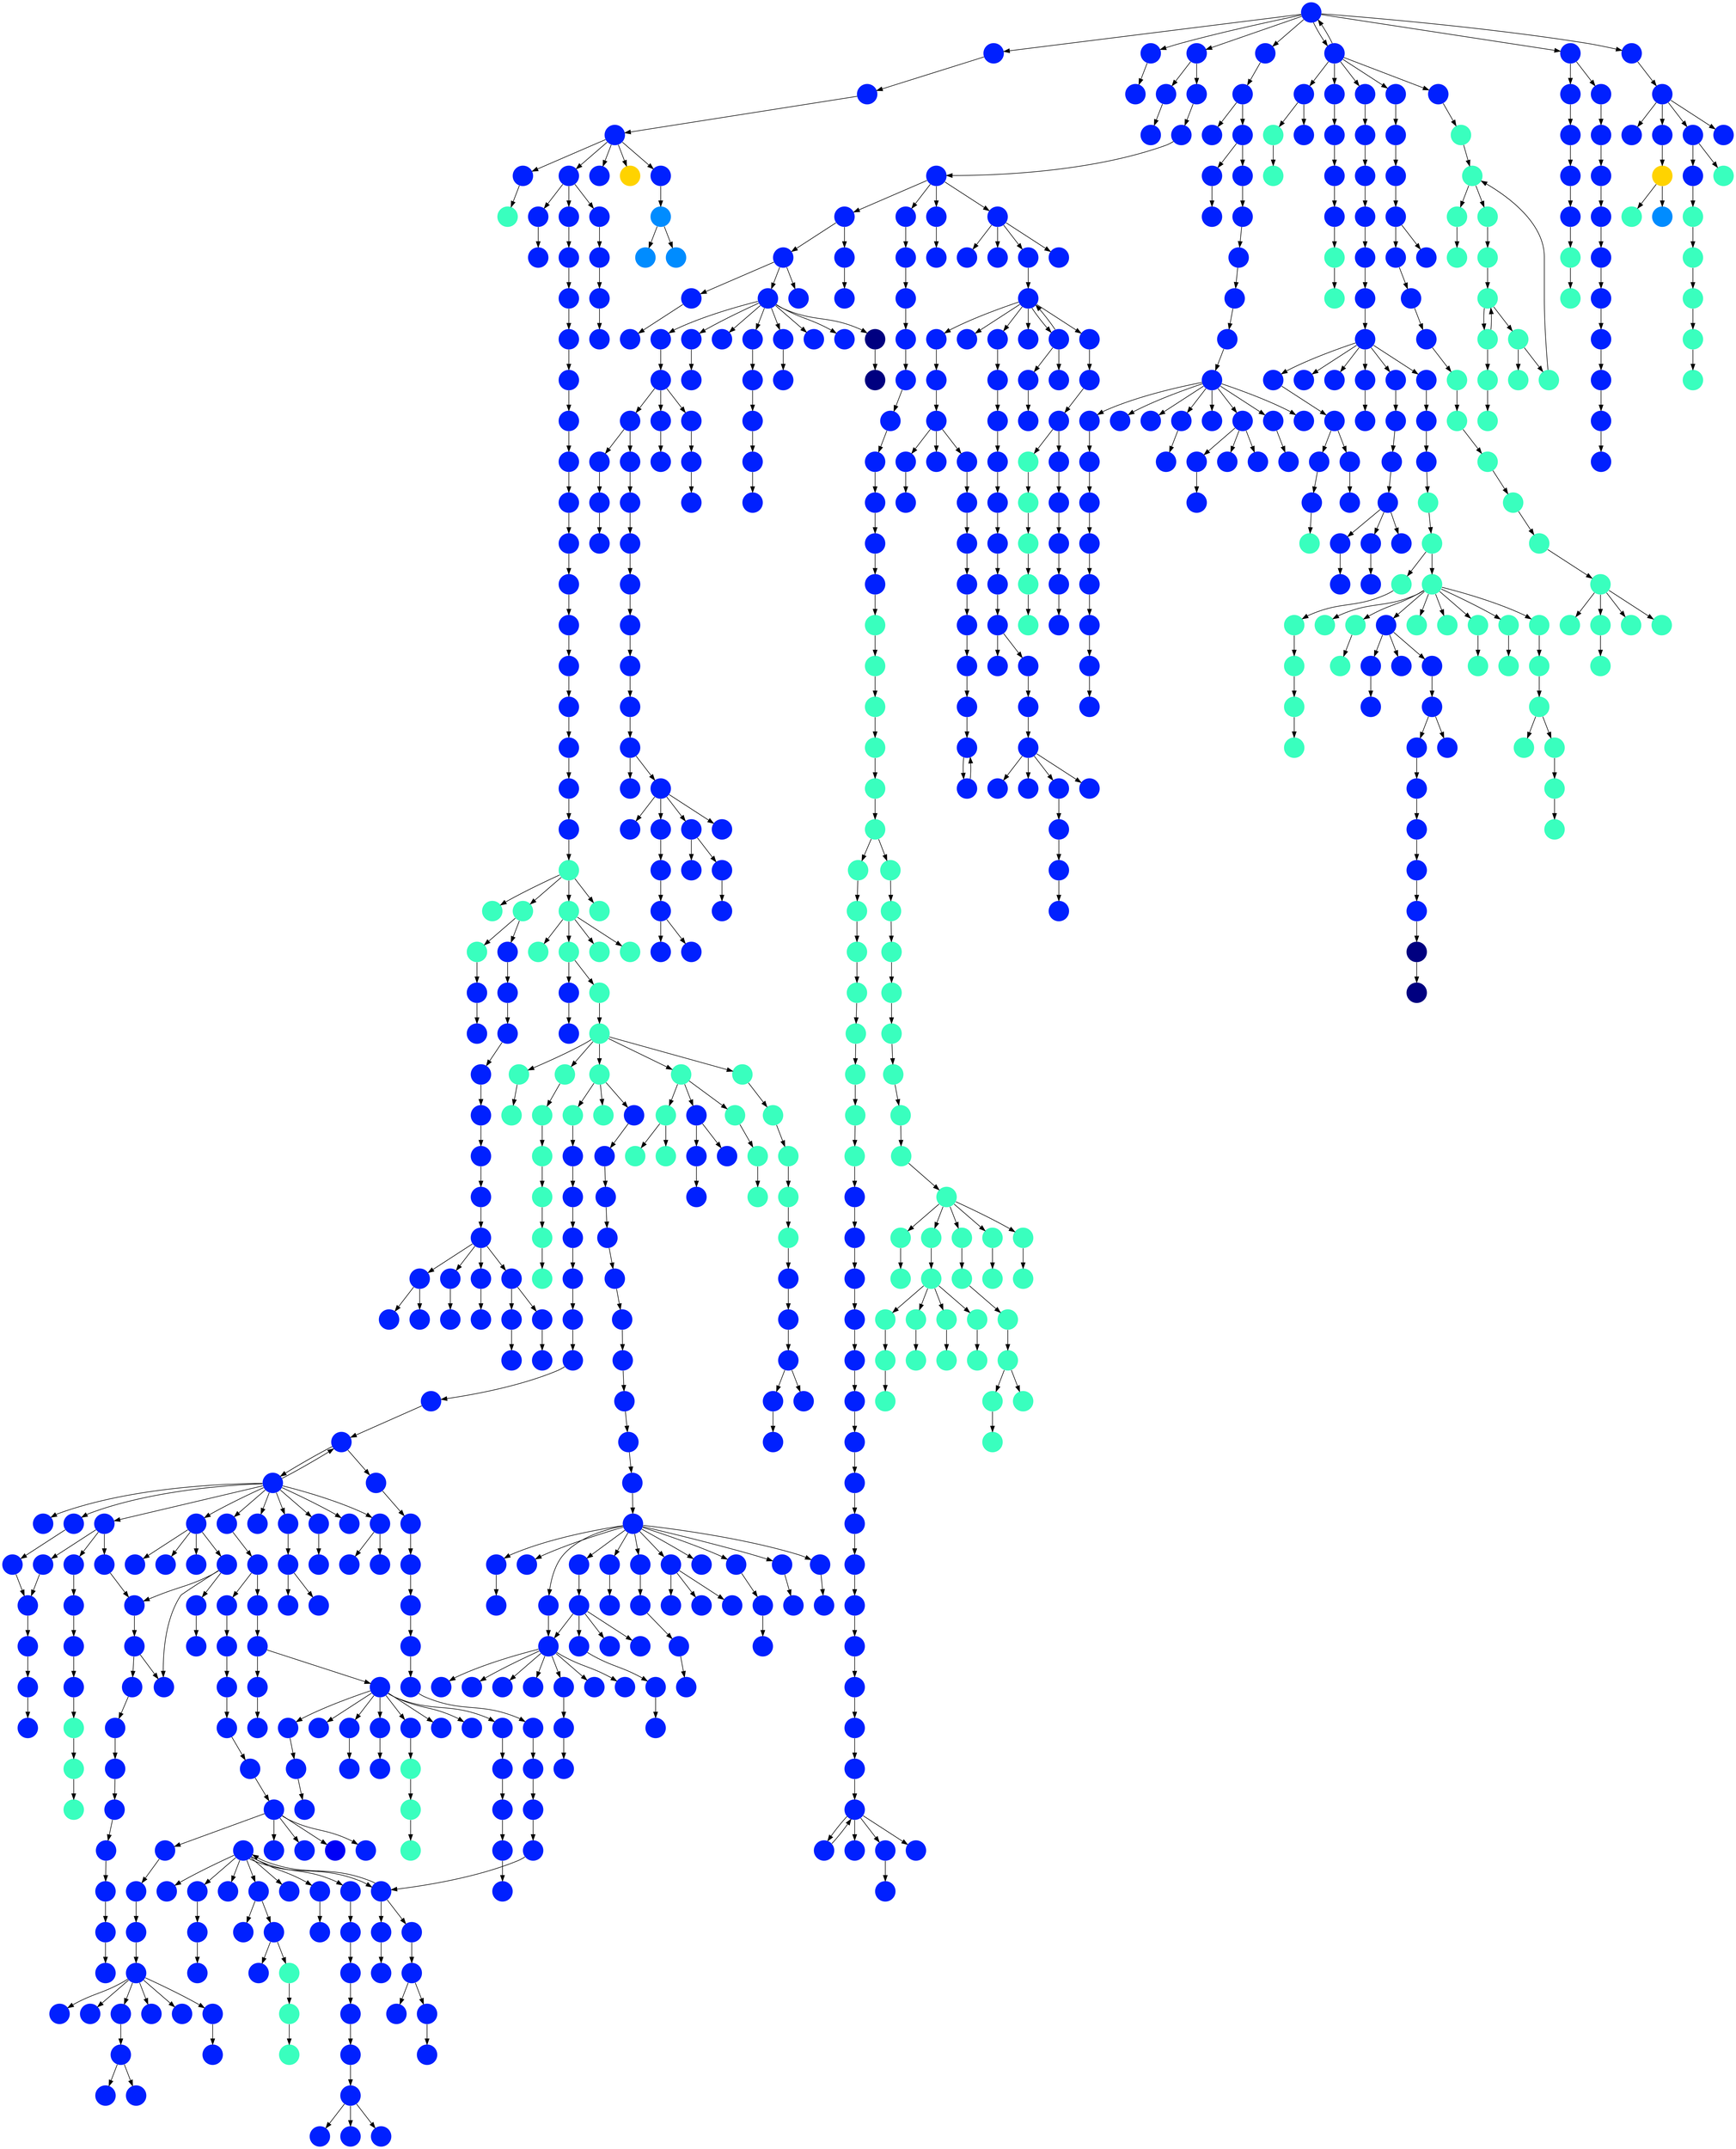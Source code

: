 digraph{
0 [tooltip = "E", penwidth = 0, style = filled, fillcolor = "#0020ff", shape = circle, label = ""]
1 [tooltip = "E", penwidth = 0, style = filled, fillcolor = "#0020ff", shape = circle, label = ""]
2 [tooltip = "E", penwidth = 0, style = filled, fillcolor = "#0020ff", shape = circle, label = ""]
3 [tooltip = "E", penwidth = 0, style = filled, fillcolor = "#0020ff", shape = circle, label = ""]
4 [tooltip = "E", penwidth = 0, style = filled, fillcolor = "#0020ff", shape = circle, label = ""]
5 [tooltip = "E", penwidth = 0, style = filled, fillcolor = "#0020ff", shape = circle, label = ""]
6 [tooltip = "E", penwidth = 0, style = filled, fillcolor = "#0020ff", shape = circle, label = ""]
7 [tooltip = "E", penwidth = 0, style = filled, fillcolor = "#0020ff", shape = circle, label = ""]
8 [tooltip = "E", penwidth = 0, style = filled, fillcolor = "#0020ff", shape = circle, label = ""]
9 [tooltip = "E", penwidth = 0, style = filled, fillcolor = "#0020ff", shape = circle, label = ""]
10 [tooltip = "E", penwidth = 0, style = filled, fillcolor = "#0020ff", shape = circle, label = ""]
11 [tooltip = "E", penwidth = 0, style = filled, fillcolor = "#0020ff", shape = circle, label = ""]
12 [tooltip = "E", penwidth = 0, style = filled, fillcolor = "#0020ff", shape = circle, label = ""]
13 [tooltip = "E", penwidth = 0, style = filled, fillcolor = "#0020ff", shape = circle, label = ""]
14 [tooltip = "E", penwidth = 0, style = filled, fillcolor = "#0020ff", shape = circle, label = ""]
15 [tooltip = "K", penwidth = 0, style = filled, fillcolor = "#39ffbe", shape = circle, label = ""]
16 [tooltip = "E", penwidth = 0, style = filled, fillcolor = "#0020ff", shape = circle, label = ""]
17 [tooltip = "E", penwidth = 0, style = filled, fillcolor = "#0020ff", shape = circle, label = ""]
18 [tooltip = "E", penwidth = 0, style = filled, fillcolor = "#0020ff", shape = circle, label = ""]
19 [tooltip = "E", penwidth = 0, style = filled, fillcolor = "#0020ff", shape = circle, label = ""]
20 [tooltip = "E", penwidth = 0, style = filled, fillcolor = "#0020ff", shape = circle, label = ""]
21 [tooltip = "E", penwidth = 0, style = filled, fillcolor = "#0020ff", shape = circle, label = ""]
22 [tooltip = "K", penwidth = 0, style = filled, fillcolor = "#39ffbe", shape = circle, label = ""]
23 [tooltip = "E", penwidth = 0, style = filled, fillcolor = "#0020ff", shape = circle, label = ""]
24 [tooltip = "E", penwidth = 0, style = filled, fillcolor = "#0020ff", shape = circle, label = ""]
25 [tooltip = "E", penwidth = 0, style = filled, fillcolor = "#0020ff", shape = circle, label = ""]
26 [tooltip = "E", penwidth = 0, style = filled, fillcolor = "#0020ff", shape = circle, label = ""]
27 [tooltip = "E", penwidth = 0, style = filled, fillcolor = "#0020ff", shape = circle, label = ""]
28 [tooltip = "K", penwidth = 0, style = filled, fillcolor = "#39ffbe", shape = circle, label = ""]
29 [tooltip = "E", penwidth = 0, style = filled, fillcolor = "#0020ff", shape = circle, label = ""]
30 [tooltip = "E", penwidth = 0, style = filled, fillcolor = "#0020ff", shape = circle, label = ""]
31 [tooltip = "E", penwidth = 0, style = filled, fillcolor = "#0020ff", shape = circle, label = ""]
32 [tooltip = "E", penwidth = 0, style = filled, fillcolor = "#0020ff", shape = circle, label = ""]
33 [tooltip = "E", penwidth = 0, style = filled, fillcolor = "#0020ff", shape = circle, label = ""]
34 [tooltip = "E", penwidth = 0, style = filled, fillcolor = "#0020ff", shape = circle, label = ""]
35 [tooltip = "E", penwidth = 0, style = filled, fillcolor = "#0020ff", shape = circle, label = ""]
36 [tooltip = "E", penwidth = 0, style = filled, fillcolor = "#0020ff", shape = circle, label = ""]
37 [tooltip = "E", penwidth = 0, style = filled, fillcolor = "#0020ff", shape = circle, label = ""]
38 [tooltip = "E", penwidth = 0, style = filled, fillcolor = "#0020ff", shape = circle, label = ""]
39 [tooltip = "E", penwidth = 0, style = filled, fillcolor = "#0020ff", shape = circle, label = ""]
40 [tooltip = "E", penwidth = 0, style = filled, fillcolor = "#0020ff", shape = circle, label = ""]
41 [tooltip = "E", penwidth = 0, style = filled, fillcolor = "#0020ff", shape = circle, label = ""]
42 [tooltip = "E", penwidth = 0, style = filled, fillcolor = "#0020ff", shape = circle, label = ""]
43 [tooltip = "E", penwidth = 0, style = filled, fillcolor = "#0020ff", shape = circle, label = ""]
44 [tooltip = "E", penwidth = 0, style = filled, fillcolor = "#0020ff", shape = circle, label = ""]
45 [tooltip = "E", penwidth = 0, style = filled, fillcolor = "#0020ff", shape = circle, label = ""]
46 [tooltip = "E", penwidth = 0, style = filled, fillcolor = "#0020ff", shape = circle, label = ""]
47 [tooltip = "E", penwidth = 0, style = filled, fillcolor = "#0020ff", shape = circle, label = ""]
48 [tooltip = "E", penwidth = 0, style = filled, fillcolor = "#0020ff", shape = circle, label = ""]
49 [tooltip = "E", penwidth = 0, style = filled, fillcolor = "#0020ff", shape = circle, label = ""]
50 [tooltip = "E", penwidth = 0, style = filled, fillcolor = "#0020ff", shape = circle, label = ""]
51 [tooltip = "E", penwidth = 0, style = filled, fillcolor = "#0020ff", shape = circle, label = ""]
52 [tooltip = "E", penwidth = 0, style = filled, fillcolor = "#0020ff", shape = circle, label = ""]
53 [tooltip = "E", penwidth = 0, style = filled, fillcolor = "#0020ff", shape = circle, label = ""]
54 [tooltip = "E", penwidth = 0, style = filled, fillcolor = "#0020ff", shape = circle, label = ""]
55 [tooltip = "E", penwidth = 0, style = filled, fillcolor = "#0020ff", shape = circle, label = ""]
56 [tooltip = "E", penwidth = 0, style = filled, fillcolor = "#0020ff", shape = circle, label = ""]
57 [tooltip = "E", penwidth = 0, style = filled, fillcolor = "#0020ff", shape = circle, label = ""]
58 [tooltip = "E", penwidth = 0, style = filled, fillcolor = "#0020ff", shape = circle, label = ""]
59 [tooltip = "E", penwidth = 0, style = filled, fillcolor = "#0020ff", shape = circle, label = ""]
60 [tooltip = "E", penwidth = 0, style = filled, fillcolor = "#0020ff", shape = circle, label = ""]
61 [tooltip = "E", penwidth = 0, style = filled, fillcolor = "#0020ff", shape = circle, label = ""]
62 [tooltip = "E", penwidth = 0, style = filled, fillcolor = "#0020ff", shape = circle, label = ""]
63 [tooltip = "E", penwidth = 0, style = filled, fillcolor = "#0020ff", shape = circle, label = ""]
64 [tooltip = "E", penwidth = 0, style = filled, fillcolor = "#0020ff", shape = circle, label = ""]
65 [tooltip = "E", penwidth = 0, style = filled, fillcolor = "#0020ff", shape = circle, label = ""]
66 [tooltip = "E", penwidth = 0, style = filled, fillcolor = "#0020ff", shape = circle, label = ""]
67 [tooltip = "E", penwidth = 0, style = filled, fillcolor = "#0020ff", shape = circle, label = ""]
68 [tooltip = "E", penwidth = 0, style = filled, fillcolor = "#0020ff", shape = circle, label = ""]
69 [tooltip = "E", penwidth = 0, style = filled, fillcolor = "#0020ff", shape = circle, label = ""]
70 [tooltip = "E", penwidth = 0, style = filled, fillcolor = "#0020ff", shape = circle, label = ""]
71 [tooltip = "K", penwidth = 0, style = filled, fillcolor = "#39ffbe", shape = circle, label = ""]
72 [tooltip = "E", penwidth = 0, style = filled, fillcolor = "#0020ff", shape = circle, label = ""]
73 [tooltip = "E", penwidth = 0, style = filled, fillcolor = "#0020ff", shape = circle, label = ""]
74 [tooltip = "E", penwidth = 0, style = filled, fillcolor = "#0020ff", shape = circle, label = ""]
75 [tooltip = "K", penwidth = 0, style = filled, fillcolor = "#39ffbe", shape = circle, label = ""]
76 [tooltip = "E", penwidth = 0, style = filled, fillcolor = "#0020ff", shape = circle, label = ""]
77 [tooltip = "E", penwidth = 0, style = filled, fillcolor = "#0020ff", shape = circle, label = ""]
78 [tooltip = "E", penwidth = 0, style = filled, fillcolor = "#0020ff", shape = circle, label = ""]
79 [tooltip = "K", penwidth = 0, style = filled, fillcolor = "#39ffbe", shape = circle, label = ""]
80 [tooltip = "E", penwidth = 0, style = filled, fillcolor = "#0020ff", shape = circle, label = ""]
81 [tooltip = "E", penwidth = 0, style = filled, fillcolor = "#0020ff", shape = circle, label = ""]
82 [tooltip = "E", penwidth = 0, style = filled, fillcolor = "#0020ff", shape = circle, label = ""]
83 [tooltip = "E", penwidth = 0, style = filled, fillcolor = "#0020ff", shape = circle, label = ""]
84 [tooltip = "E", penwidth = 0, style = filled, fillcolor = "#0020ff", shape = circle, label = ""]
85 [tooltip = "E", penwidth = 0, style = filled, fillcolor = "#0020ff", shape = circle, label = ""]
86 [tooltip = "D", penwidth = 0, style = filled, fillcolor = "#0000f6", shape = circle, label = ""]
87 [tooltip = "E", penwidth = 0, style = filled, fillcolor = "#0020ff", shape = circle, label = ""]
88 [tooltip = "E", penwidth = 0, style = filled, fillcolor = "#0020ff", shape = circle, label = ""]
89 [tooltip = "E", penwidth = 0, style = filled, fillcolor = "#0020ff", shape = circle, label = ""]
90 [tooltip = "E", penwidth = 0, style = filled, fillcolor = "#0020ff", shape = circle, label = ""]
91 [tooltip = "E", penwidth = 0, style = filled, fillcolor = "#0020ff", shape = circle, label = ""]
92 [tooltip = "E", penwidth = 0, style = filled, fillcolor = "#0020ff", shape = circle, label = ""]
93 [tooltip = "E", penwidth = 0, style = filled, fillcolor = "#0020ff", shape = circle, label = ""]
94 [tooltip = "E", penwidth = 0, style = filled, fillcolor = "#0020ff", shape = circle, label = ""]
95 [tooltip = "E", penwidth = 0, style = filled, fillcolor = "#0020ff", shape = circle, label = ""]
96 [tooltip = "E", penwidth = 0, style = filled, fillcolor = "#0020ff", shape = circle, label = ""]
97 [tooltip = "E", penwidth = 0, style = filled, fillcolor = "#0020ff", shape = circle, label = ""]
98 [tooltip = "E", penwidth = 0, style = filled, fillcolor = "#0020ff", shape = circle, label = ""]
99 [tooltip = "E", penwidth = 0, style = filled, fillcolor = "#0020ff", shape = circle, label = ""]
100 [tooltip = "E", penwidth = 0, style = filled, fillcolor = "#0020ff", shape = circle, label = ""]
101 [tooltip = "E", penwidth = 0, style = filled, fillcolor = "#0020ff", shape = circle, label = ""]
102 [tooltip = "K", penwidth = 0, style = filled, fillcolor = "#39ffbe", shape = circle, label = ""]
103 [tooltip = "E", penwidth = 0, style = filled, fillcolor = "#0020ff", shape = circle, label = ""]
104 [tooltip = "E", penwidth = 0, style = filled, fillcolor = "#0020ff", shape = circle, label = ""]
105 [tooltip = "K", penwidth = 0, style = filled, fillcolor = "#39ffbe", shape = circle, label = ""]
106 [tooltip = "K", penwidth = 0, style = filled, fillcolor = "#39ffbe", shape = circle, label = ""]
107 [tooltip = "E", penwidth = 0, style = filled, fillcolor = "#0020ff", shape = circle, label = ""]
108 [tooltip = "E", penwidth = 0, style = filled, fillcolor = "#0020ff", shape = circle, label = ""]
109 [tooltip = "E", penwidth = 0, style = filled, fillcolor = "#0020ff", shape = circle, label = ""]
110 [tooltip = "E", penwidth = 0, style = filled, fillcolor = "#0020ff", shape = circle, label = ""]
111 [tooltip = "E", penwidth = 0, style = filled, fillcolor = "#0020ff", shape = circle, label = ""]
112 [tooltip = "E", penwidth = 0, style = filled, fillcolor = "#0020ff", shape = circle, label = ""]
113 [tooltip = "E", penwidth = 0, style = filled, fillcolor = "#0020ff", shape = circle, label = ""]
114 [tooltip = "E", penwidth = 0, style = filled, fillcolor = "#0020ff", shape = circle, label = ""]
115 [tooltip = "E", penwidth = 0, style = filled, fillcolor = "#0020ff", shape = circle, label = ""]
116 [tooltip = "E", penwidth = 0, style = filled, fillcolor = "#0020ff", shape = circle, label = ""]
117 [tooltip = "E", penwidth = 0, style = filled, fillcolor = "#0020ff", shape = circle, label = ""]
118 [tooltip = "E", penwidth = 0, style = filled, fillcolor = "#0020ff", shape = circle, label = ""]
119 [tooltip = "E", penwidth = 0, style = filled, fillcolor = "#0020ff", shape = circle, label = ""]
120 [tooltip = "E", penwidth = 0, style = filled, fillcolor = "#0020ff", shape = circle, label = ""]
121 [tooltip = "E", penwidth = 0, style = filled, fillcolor = "#0020ff", shape = circle, label = ""]
122 [tooltip = "E", penwidth = 0, style = filled, fillcolor = "#0020ff", shape = circle, label = ""]
123 [tooltip = "E", penwidth = 0, style = filled, fillcolor = "#0020ff", shape = circle, label = ""]
124 [tooltip = "E", penwidth = 0, style = filled, fillcolor = "#0020ff", shape = circle, label = ""]
125 [tooltip = "E", penwidth = 0, style = filled, fillcolor = "#0020ff", shape = circle, label = ""]
126 [tooltip = "E", penwidth = 0, style = filled, fillcolor = "#0020ff", shape = circle, label = ""]
127 [tooltip = "E", penwidth = 0, style = filled, fillcolor = "#0020ff", shape = circle, label = ""]
128 [tooltip = "E", penwidth = 0, style = filled, fillcolor = "#0020ff", shape = circle, label = ""]
129 [tooltip = "E", penwidth = 0, style = filled, fillcolor = "#0020ff", shape = circle, label = ""]
130 [tooltip = "E", penwidth = 0, style = filled, fillcolor = "#0020ff", shape = circle, label = ""]
131 [tooltip = "E", penwidth = 0, style = filled, fillcolor = "#0020ff", shape = circle, label = ""]
132 [tooltip = "E", penwidth = 0, style = filled, fillcolor = "#0020ff", shape = circle, label = ""]
133 [tooltip = "E", penwidth = 0, style = filled, fillcolor = "#0020ff", shape = circle, label = ""]
134 [tooltip = "E", penwidth = 0, style = filled, fillcolor = "#0020ff", shape = circle, label = ""]
135 [tooltip = "E", penwidth = 0, style = filled, fillcolor = "#0020ff", shape = circle, label = ""]
136 [tooltip = "E", penwidth = 0, style = filled, fillcolor = "#0020ff", shape = circle, label = ""]
137 [tooltip = "E", penwidth = 0, style = filled, fillcolor = "#0020ff", shape = circle, label = ""]
138 [tooltip = "E", penwidth = 0, style = filled, fillcolor = "#0020ff", shape = circle, label = ""]
139 [tooltip = "E", penwidth = 0, style = filled, fillcolor = "#0020ff", shape = circle, label = ""]
140 [tooltip = "E", penwidth = 0, style = filled, fillcolor = "#0020ff", shape = circle, label = ""]
141 [tooltip = "E", penwidth = 0, style = filled, fillcolor = "#0020ff", shape = circle, label = ""]
142 [tooltip = "E", penwidth = 0, style = filled, fillcolor = "#0020ff", shape = circle, label = ""]
143 [tooltip = "E", penwidth = 0, style = filled, fillcolor = "#0020ff", shape = circle, label = ""]
144 [tooltip = "E", penwidth = 0, style = filled, fillcolor = "#0020ff", shape = circle, label = ""]
145 [tooltip = "E", penwidth = 0, style = filled, fillcolor = "#0020ff", shape = circle, label = ""]
146 [tooltip = "E", penwidth = 0, style = filled, fillcolor = "#0020ff", shape = circle, label = ""]
147 [tooltip = "E", penwidth = 0, style = filled, fillcolor = "#0020ff", shape = circle, label = ""]
148 [tooltip = "E", penwidth = 0, style = filled, fillcolor = "#0020ff", shape = circle, label = ""]
149 [tooltip = "E", penwidth = 0, style = filled, fillcolor = "#0020ff", shape = circle, label = ""]
150 [tooltip = "E", penwidth = 0, style = filled, fillcolor = "#0020ff", shape = circle, label = ""]
151 [tooltip = "E", penwidth = 0, style = filled, fillcolor = "#0020ff", shape = circle, label = ""]
152 [tooltip = "E", penwidth = 0, style = filled, fillcolor = "#0020ff", shape = circle, label = ""]
153 [tooltip = "E", penwidth = 0, style = filled, fillcolor = "#0020ff", shape = circle, label = ""]
154 [tooltip = "E", penwidth = 0, style = filled, fillcolor = "#0020ff", shape = circle, label = ""]
155 [tooltip = "E", penwidth = 0, style = filled, fillcolor = "#0020ff", shape = circle, label = ""]
156 [tooltip = "E", penwidth = 0, style = filled, fillcolor = "#0020ff", shape = circle, label = ""]
157 [tooltip = "E", penwidth = 0, style = filled, fillcolor = "#0020ff", shape = circle, label = ""]
158 [tooltip = "E", penwidth = 0, style = filled, fillcolor = "#0020ff", shape = circle, label = ""]
159 [tooltip = "E", penwidth = 0, style = filled, fillcolor = "#0020ff", shape = circle, label = ""]
160 [tooltip = "E", penwidth = 0, style = filled, fillcolor = "#0020ff", shape = circle, label = ""]
161 [tooltip = "E", penwidth = 0, style = filled, fillcolor = "#0020ff", shape = circle, label = ""]
162 [tooltip = "E", penwidth = 0, style = filled, fillcolor = "#0020ff", shape = circle, label = ""]
163 [tooltip = "E", penwidth = 0, style = filled, fillcolor = "#0020ff", shape = circle, label = ""]
164 [tooltip = "E", penwidth = 0, style = filled, fillcolor = "#0020ff", shape = circle, label = ""]
165 [tooltip = "K", penwidth = 0, style = filled, fillcolor = "#39ffbe", shape = circle, label = ""]
166 [tooltip = "K", penwidth = 0, style = filled, fillcolor = "#39ffbe", shape = circle, label = ""]
167 [tooltip = "K", penwidth = 0, style = filled, fillcolor = "#39ffbe", shape = circle, label = ""]
168 [tooltip = "K", penwidth = 0, style = filled, fillcolor = "#39ffbe", shape = circle, label = ""]
169 [tooltip = "E", penwidth = 0, style = filled, fillcolor = "#0020ff", shape = circle, label = ""]
170 [tooltip = "K", penwidth = 0, style = filled, fillcolor = "#39ffbe", shape = circle, label = ""]
171 [tooltip = "K", penwidth = 0, style = filled, fillcolor = "#39ffbe", shape = circle, label = ""]
172 [tooltip = "K", penwidth = 0, style = filled, fillcolor = "#39ffbe", shape = circle, label = ""]
173 [tooltip = "E", penwidth = 0, style = filled, fillcolor = "#0020ff", shape = circle, label = ""]
174 [tooltip = "K", penwidth = 0, style = filled, fillcolor = "#39ffbe", shape = circle, label = ""]
175 [tooltip = "K", penwidth = 0, style = filled, fillcolor = "#39ffbe", shape = circle, label = ""]
176 [tooltip = "K", penwidth = 0, style = filled, fillcolor = "#39ffbe", shape = circle, label = ""]
177 [tooltip = "E", penwidth = 0, style = filled, fillcolor = "#0020ff", shape = circle, label = ""]
178 [tooltip = "K", penwidth = 0, style = filled, fillcolor = "#39ffbe", shape = circle, label = ""]
179 [tooltip = "E", penwidth = 0, style = filled, fillcolor = "#0020ff", shape = circle, label = ""]
180 [tooltip = "E", penwidth = 0, style = filled, fillcolor = "#0020ff", shape = circle, label = ""]
181 [tooltip = "K", penwidth = 0, style = filled, fillcolor = "#39ffbe", shape = circle, label = ""]
182 [tooltip = "K", penwidth = 0, style = filled, fillcolor = "#39ffbe", shape = circle, label = ""]
183 [tooltip = "E", penwidth = 0, style = filled, fillcolor = "#0020ff", shape = circle, label = ""]
184 [tooltip = "K", penwidth = 0, style = filled, fillcolor = "#39ffbe", shape = circle, label = ""]
185 [tooltip = "E", penwidth = 0, style = filled, fillcolor = "#0020ff", shape = circle, label = ""]
186 [tooltip = "E", penwidth = 0, style = filled, fillcolor = "#0020ff", shape = circle, label = ""]
187 [tooltip = "K", penwidth = 0, style = filled, fillcolor = "#39ffbe", shape = circle, label = ""]
188 [tooltip = "E", penwidth = 0, style = filled, fillcolor = "#0020ff", shape = circle, label = ""]
189 [tooltip = "E", penwidth = 0, style = filled, fillcolor = "#0020ff", shape = circle, label = ""]
190 [tooltip = "E", penwidth = 0, style = filled, fillcolor = "#0020ff", shape = circle, label = ""]
191 [tooltip = "E", penwidth = 0, style = filled, fillcolor = "#0020ff", shape = circle, label = ""]
192 [tooltip = "E", penwidth = 0, style = filled, fillcolor = "#0020ff", shape = circle, label = ""]
193 [tooltip = "K", penwidth = 0, style = filled, fillcolor = "#39ffbe", shape = circle, label = ""]
194 [tooltip = "K", penwidth = 0, style = filled, fillcolor = "#39ffbe", shape = circle, label = ""]
195 [tooltip = "K", penwidth = 0, style = filled, fillcolor = "#39ffbe", shape = circle, label = ""]
196 [tooltip = "K", penwidth = 0, style = filled, fillcolor = "#39ffbe", shape = circle, label = ""]
197 [tooltip = "K", penwidth = 0, style = filled, fillcolor = "#39ffbe", shape = circle, label = ""]
198 [tooltip = "E", penwidth = 0, style = filled, fillcolor = "#0020ff", shape = circle, label = ""]
199 [tooltip = "E", penwidth = 0, style = filled, fillcolor = "#0020ff", shape = circle, label = ""]
200 [tooltip = "K", penwidth = 0, style = filled, fillcolor = "#39ffbe", shape = circle, label = ""]
201 [tooltip = "K", penwidth = 0, style = filled, fillcolor = "#39ffbe", shape = circle, label = ""]
202 [tooltip = "E", penwidth = 0, style = filled, fillcolor = "#0020ff", shape = circle, label = ""]
203 [tooltip = "E", penwidth = 0, style = filled, fillcolor = "#0020ff", shape = circle, label = ""]
204 [tooltip = "K", penwidth = 0, style = filled, fillcolor = "#39ffbe", shape = circle, label = ""]
205 [tooltip = "K", penwidth = 0, style = filled, fillcolor = "#39ffbe", shape = circle, label = ""]
206 [tooltip = "E", penwidth = 0, style = filled, fillcolor = "#0020ff", shape = circle, label = ""]
207 [tooltip = "E", penwidth = 0, style = filled, fillcolor = "#0020ff", shape = circle, label = ""]
208 [tooltip = "K", penwidth = 0, style = filled, fillcolor = "#39ffbe", shape = circle, label = ""]
209 [tooltip = "E", penwidth = 0, style = filled, fillcolor = "#0020ff", shape = circle, label = ""]
210 [tooltip = "E", penwidth = 0, style = filled, fillcolor = "#0020ff", shape = circle, label = ""]
211 [tooltip = "E", penwidth = 0, style = filled, fillcolor = "#0020ff", shape = circle, label = ""]
212 [tooltip = "E", penwidth = 0, style = filled, fillcolor = "#0020ff", shape = circle, label = ""]
213 [tooltip = "K", penwidth = 0, style = filled, fillcolor = "#39ffbe", shape = circle, label = ""]
214 [tooltip = "K", penwidth = 0, style = filled, fillcolor = "#39ffbe", shape = circle, label = ""]
215 [tooltip = "E", penwidth = 0, style = filled, fillcolor = "#0020ff", shape = circle, label = ""]
216 [tooltip = "K", penwidth = 0, style = filled, fillcolor = "#39ffbe", shape = circle, label = ""]
217 [tooltip = "E", penwidth = 0, style = filled, fillcolor = "#0020ff", shape = circle, label = ""]
218 [tooltip = "E", penwidth = 0, style = filled, fillcolor = "#0020ff", shape = circle, label = ""]
219 [tooltip = "E", penwidth = 0, style = filled, fillcolor = "#0020ff", shape = circle, label = ""]
220 [tooltip = "E", penwidth = 0, style = filled, fillcolor = "#0020ff", shape = circle, label = ""]
221 [tooltip = "K", penwidth = 0, style = filled, fillcolor = "#39ffbe", shape = circle, label = ""]
222 [tooltip = "E", penwidth = 0, style = filled, fillcolor = "#0020ff", shape = circle, label = ""]
223 [tooltip = "E", penwidth = 0, style = filled, fillcolor = "#0020ff", shape = circle, label = ""]
224 [tooltip = "E", penwidth = 0, style = filled, fillcolor = "#0020ff", shape = circle, label = ""]
225 [tooltip = "K", penwidth = 0, style = filled, fillcolor = "#39ffbe", shape = circle, label = ""]
226 [tooltip = "E", penwidth = 0, style = filled, fillcolor = "#0020ff", shape = circle, label = ""]
227 [tooltip = "E", penwidth = 0, style = filled, fillcolor = "#0020ff", shape = circle, label = ""]
228 [tooltip = "K", penwidth = 0, style = filled, fillcolor = "#39ffbe", shape = circle, label = ""]
229 [tooltip = "E", penwidth = 0, style = filled, fillcolor = "#0020ff", shape = circle, label = ""]
230 [tooltip = "E", penwidth = 0, style = filled, fillcolor = "#0020ff", shape = circle, label = ""]
231 [tooltip = "E", penwidth = 0, style = filled, fillcolor = "#0020ff", shape = circle, label = ""]
232 [tooltip = "E", penwidth = 0, style = filled, fillcolor = "#0020ff", shape = circle, label = ""]
233 [tooltip = "E", penwidth = 0, style = filled, fillcolor = "#0020ff", shape = circle, label = ""]
234 [tooltip = "E", penwidth = 0, style = filled, fillcolor = "#0020ff", shape = circle, label = ""]
235 [tooltip = "E", penwidth = 0, style = filled, fillcolor = "#0020ff", shape = circle, label = ""]
236 [tooltip = "E", penwidth = 0, style = filled, fillcolor = "#0020ff", shape = circle, label = ""]
237 [tooltip = "E", penwidth = 0, style = filled, fillcolor = "#0020ff", shape = circle, label = ""]
238 [tooltip = "E", penwidth = 0, style = filled, fillcolor = "#0020ff", shape = circle, label = ""]
239 [tooltip = "E", penwidth = 0, style = filled, fillcolor = "#0020ff", shape = circle, label = ""]
240 [tooltip = "K", penwidth = 0, style = filled, fillcolor = "#39ffbe", shape = circle, label = ""]
241 [tooltip = "E", penwidth = 0, style = filled, fillcolor = "#0020ff", shape = circle, label = ""]
242 [tooltip = "E", penwidth = 0, style = filled, fillcolor = "#0020ff", shape = circle, label = ""]
243 [tooltip = "E", penwidth = 0, style = filled, fillcolor = "#0020ff", shape = circle, label = ""]
244 [tooltip = "E", penwidth = 0, style = filled, fillcolor = "#0020ff", shape = circle, label = ""]
245 [tooltip = "E", penwidth = 0, style = filled, fillcolor = "#0020ff", shape = circle, label = ""]
246 [tooltip = "E", penwidth = 0, style = filled, fillcolor = "#0020ff", shape = circle, label = ""]
247 [tooltip = "E", penwidth = 0, style = filled, fillcolor = "#0020ff", shape = circle, label = ""]
248 [tooltip = "E", penwidth = 0, style = filled, fillcolor = "#0020ff", shape = circle, label = ""]
249 [tooltip = "E", penwidth = 0, style = filled, fillcolor = "#0020ff", shape = circle, label = ""]
250 [tooltip = "E", penwidth = 0, style = filled, fillcolor = "#0020ff", shape = circle, label = ""]
251 [tooltip = "E", penwidth = 0, style = filled, fillcolor = "#0020ff", shape = circle, label = ""]
252 [tooltip = "K", penwidth = 0, style = filled, fillcolor = "#39ffbe", shape = circle, label = ""]
253 [tooltip = "E", penwidth = 0, style = filled, fillcolor = "#0020ff", shape = circle, label = ""]
254 [tooltip = "K", penwidth = 0, style = filled, fillcolor = "#39ffbe", shape = circle, label = ""]
255 [tooltip = "E", penwidth = 0, style = filled, fillcolor = "#0020ff", shape = circle, label = ""]
256 [tooltip = "E", penwidth = 0, style = filled, fillcolor = "#0020ff", shape = circle, label = ""]
257 [tooltip = "E", penwidth = 0, style = filled, fillcolor = "#0020ff", shape = circle, label = ""]
258 [tooltip = "E", penwidth = 0, style = filled, fillcolor = "#0020ff", shape = circle, label = ""]
259 [tooltip = "E", penwidth = 0, style = filled, fillcolor = "#0020ff", shape = circle, label = ""]
260 [tooltip = "E", penwidth = 0, style = filled, fillcolor = "#0020ff", shape = circle, label = ""]
261 [tooltip = "E", penwidth = 0, style = filled, fillcolor = "#0020ff", shape = circle, label = ""]
262 [tooltip = "E", penwidth = 0, style = filled, fillcolor = "#0020ff", shape = circle, label = ""]
263 [tooltip = "K", penwidth = 0, style = filled, fillcolor = "#39ffbe", shape = circle, label = ""]
264 [tooltip = "E", penwidth = 0, style = filled, fillcolor = "#0020ff", shape = circle, label = ""]
265 [tooltip = "E", penwidth = 0, style = filled, fillcolor = "#0020ff", shape = circle, label = ""]
266 [tooltip = "E", penwidth = 0, style = filled, fillcolor = "#0020ff", shape = circle, label = ""]
267 [tooltip = "E", penwidth = 0, style = filled, fillcolor = "#0020ff", shape = circle, label = ""]
268 [tooltip = "E", penwidth = 0, style = filled, fillcolor = "#0020ff", shape = circle, label = ""]
269 [tooltip = "E", penwidth = 0, style = filled, fillcolor = "#0020ff", shape = circle, label = ""]
270 [tooltip = "E", penwidth = 0, style = filled, fillcolor = "#0020ff", shape = circle, label = ""]
271 [tooltip = "E", penwidth = 0, style = filled, fillcolor = "#0020ff", shape = circle, label = ""]
272 [tooltip = "E", penwidth = 0, style = filled, fillcolor = "#0020ff", shape = circle, label = ""]
273 [tooltip = "E", penwidth = 0, style = filled, fillcolor = "#0020ff", shape = circle, label = ""]
274 [tooltip = "E", penwidth = 0, style = filled, fillcolor = "#0020ff", shape = circle, label = ""]
275 [tooltip = "E", penwidth = 0, style = filled, fillcolor = "#0020ff", shape = circle, label = ""]
276 [tooltip = "E", penwidth = 0, style = filled, fillcolor = "#0020ff", shape = circle, label = ""]
277 [tooltip = "E", penwidth = 0, style = filled, fillcolor = "#0020ff", shape = circle, label = ""]
278 [tooltip = "E", penwidth = 0, style = filled, fillcolor = "#0020ff", shape = circle, label = ""]
279 [tooltip = "E", penwidth = 0, style = filled, fillcolor = "#0020ff", shape = circle, label = ""]
280 [tooltip = "E", penwidth = 0, style = filled, fillcolor = "#0020ff", shape = circle, label = ""]
281 [tooltip = "E", penwidth = 0, style = filled, fillcolor = "#0020ff", shape = circle, label = ""]
282 [tooltip = "E", penwidth = 0, style = filled, fillcolor = "#0020ff", shape = circle, label = ""]
283 [tooltip = "E", penwidth = 0, style = filled, fillcolor = "#0020ff", shape = circle, label = ""]
284 [tooltip = "E", penwidth = 0, style = filled, fillcolor = "#0020ff", shape = circle, label = ""]
285 [tooltip = "E", penwidth = 0, style = filled, fillcolor = "#0020ff", shape = circle, label = ""]
286 [tooltip = "E", penwidth = 0, style = filled, fillcolor = "#0020ff", shape = circle, label = ""]
287 [tooltip = "E", penwidth = 0, style = filled, fillcolor = "#0020ff", shape = circle, label = ""]
288 [tooltip = "E", penwidth = 0, style = filled, fillcolor = "#0020ff", shape = circle, label = ""]
289 [tooltip = "E", penwidth = 0, style = filled, fillcolor = "#0020ff", shape = circle, label = ""]
290 [tooltip = "E", penwidth = 0, style = filled, fillcolor = "#0020ff", shape = circle, label = ""]
291 [tooltip = "E", penwidth = 0, style = filled, fillcolor = "#0020ff", shape = circle, label = ""]
292 [tooltip = "E", penwidth = 0, style = filled, fillcolor = "#0020ff", shape = circle, label = ""]
293 [tooltip = "E", penwidth = 0, style = filled, fillcolor = "#0020ff", shape = circle, label = ""]
294 [tooltip = "E", penwidth = 0, style = filled, fillcolor = "#0020ff", shape = circle, label = ""]
295 [tooltip = "E", penwidth = 0, style = filled, fillcolor = "#0020ff", shape = circle, label = ""]
296 [tooltip = "E", penwidth = 0, style = filled, fillcolor = "#0020ff", shape = circle, label = ""]
297 [tooltip = "E", penwidth = 0, style = filled, fillcolor = "#0020ff", shape = circle, label = ""]
298 [tooltip = "E", penwidth = 0, style = filled, fillcolor = "#0020ff", shape = circle, label = ""]
299 [tooltip = "E", penwidth = 0, style = filled, fillcolor = "#0020ff", shape = circle, label = ""]
300 [tooltip = "K", penwidth = 0, style = filled, fillcolor = "#39ffbe", shape = circle, label = ""]
301 [tooltip = "E", penwidth = 0, style = filled, fillcolor = "#0020ff", shape = circle, label = ""]
302 [tooltip = "E", penwidth = 0, style = filled, fillcolor = "#0020ff", shape = circle, label = ""]
303 [tooltip = "E", penwidth = 0, style = filled, fillcolor = "#0020ff", shape = circle, label = ""]
304 [tooltip = "E", penwidth = 0, style = filled, fillcolor = "#0020ff", shape = circle, label = ""]
305 [tooltip = "E", penwidth = 0, style = filled, fillcolor = "#0020ff", shape = circle, label = ""]
306 [tooltip = "E", penwidth = 0, style = filled, fillcolor = "#0020ff", shape = circle, label = ""]
307 [tooltip = "E", penwidth = 0, style = filled, fillcolor = "#0020ff", shape = circle, label = ""]
308 [tooltip = "E", penwidth = 0, style = filled, fillcolor = "#0020ff", shape = circle, label = ""]
309 [tooltip = "E", penwidth = 0, style = filled, fillcolor = "#0020ff", shape = circle, label = ""]
310 [tooltip = "E", penwidth = 0, style = filled, fillcolor = "#0020ff", shape = circle, label = ""]
311 [tooltip = "E", penwidth = 0, style = filled, fillcolor = "#0020ff", shape = circle, label = ""]
312 [tooltip = "E", penwidth = 0, style = filled, fillcolor = "#0020ff", shape = circle, label = ""]
313 [tooltip = "E", penwidth = 0, style = filled, fillcolor = "#0020ff", shape = circle, label = ""]
314 [tooltip = "E", penwidth = 0, style = filled, fillcolor = "#0020ff", shape = circle, label = ""]
315 [tooltip = "E", penwidth = 0, style = filled, fillcolor = "#0020ff", shape = circle, label = ""]
316 [tooltip = "E", penwidth = 0, style = filled, fillcolor = "#0020ff", shape = circle, label = ""]
317 [tooltip = "E", penwidth = 0, style = filled, fillcolor = "#0020ff", shape = circle, label = ""]
318 [tooltip = "E", penwidth = 0, style = filled, fillcolor = "#0020ff", shape = circle, label = ""]
319 [tooltip = "E", penwidth = 0, style = filled, fillcolor = "#0020ff", shape = circle, label = ""]
320 [tooltip = "E", penwidth = 0, style = filled, fillcolor = "#0020ff", shape = circle, label = ""]
321 [tooltip = "E", penwidth = 0, style = filled, fillcolor = "#0020ff", shape = circle, label = ""]
322 [tooltip = "E", penwidth = 0, style = filled, fillcolor = "#0020ff", shape = circle, label = ""]
323 [tooltip = "E", penwidth = 0, style = filled, fillcolor = "#0020ff", shape = circle, label = ""]
324 [tooltip = "E", penwidth = 0, style = filled, fillcolor = "#0020ff", shape = circle, label = ""]
325 [tooltip = "E", penwidth = 0, style = filled, fillcolor = "#0020ff", shape = circle, label = ""]
326 [tooltip = "E", penwidth = 0, style = filled, fillcolor = "#0020ff", shape = circle, label = ""]
327 [tooltip = "E", penwidth = 0, style = filled, fillcolor = "#0020ff", shape = circle, label = ""]
328 [tooltip = "E", penwidth = 0, style = filled, fillcolor = "#0020ff", shape = circle, label = ""]
329 [tooltip = "E", penwidth = 0, style = filled, fillcolor = "#0020ff", shape = circle, label = ""]
330 [tooltip = "E", penwidth = 0, style = filled, fillcolor = "#0020ff", shape = circle, label = ""]
331 [tooltip = "E", penwidth = 0, style = filled, fillcolor = "#0020ff", shape = circle, label = ""]
332 [tooltip = "E", penwidth = 0, style = filled, fillcolor = "#0020ff", shape = circle, label = ""]
333 [tooltip = "E", penwidth = 0, style = filled, fillcolor = "#0020ff", shape = circle, label = ""]
334 [tooltip = "A", penwidth = 0, style = filled, fillcolor = "#000080", shape = circle, label = ""]
335 [tooltip = "E", penwidth = 0, style = filled, fillcolor = "#0020ff", shape = circle, label = ""]
336 [tooltip = "E", penwidth = 0, style = filled, fillcolor = "#0020ff", shape = circle, label = ""]
337 [tooltip = "E", penwidth = 0, style = filled, fillcolor = "#0020ff", shape = circle, label = ""]
338 [tooltip = "E", penwidth = 0, style = filled, fillcolor = "#0020ff", shape = circle, label = ""]
339 [tooltip = "E", penwidth = 0, style = filled, fillcolor = "#0020ff", shape = circle, label = ""]
340 [tooltip = "E", penwidth = 0, style = filled, fillcolor = "#0020ff", shape = circle, label = ""]
341 [tooltip = "E", penwidth = 0, style = filled, fillcolor = "#0020ff", shape = circle, label = ""]
342 [tooltip = "E", penwidth = 0, style = filled, fillcolor = "#0020ff", shape = circle, label = ""]
343 [tooltip = "E", penwidth = 0, style = filled, fillcolor = "#0020ff", shape = circle, label = ""]
344 [tooltip = "E", penwidth = 0, style = filled, fillcolor = "#0020ff", shape = circle, label = ""]
345 [tooltip = "E", penwidth = 0, style = filled, fillcolor = "#0020ff", shape = circle, label = ""]
346 [tooltip = "E", penwidth = 0, style = filled, fillcolor = "#0020ff", shape = circle, label = ""]
347 [tooltip = "E", penwidth = 0, style = filled, fillcolor = "#0020ff", shape = circle, label = ""]
348 [tooltip = "E", penwidth = 0, style = filled, fillcolor = "#0020ff", shape = circle, label = ""]
349 [tooltip = "A", penwidth = 0, style = filled, fillcolor = "#000080", shape = circle, label = ""]
350 [tooltip = "E", penwidth = 0, style = filled, fillcolor = "#0020ff", shape = circle, label = ""]
351 [tooltip = "E", penwidth = 0, style = filled, fillcolor = "#0020ff", shape = circle, label = ""]
352 [tooltip = "E", penwidth = 0, style = filled, fillcolor = "#0020ff", shape = circle, label = ""]
353 [tooltip = "E", penwidth = 0, style = filled, fillcolor = "#0020ff", shape = circle, label = ""]
354 [tooltip = "E", penwidth = 0, style = filled, fillcolor = "#0020ff", shape = circle, label = ""]
355 [tooltip = "E", penwidth = 0, style = filled, fillcolor = "#0020ff", shape = circle, label = ""]
356 [tooltip = "E", penwidth = 0, style = filled, fillcolor = "#0020ff", shape = circle, label = ""]
357 [tooltip = "E", penwidth = 0, style = filled, fillcolor = "#0020ff", shape = circle, label = ""]
358 [tooltip = "E", penwidth = 0, style = filled, fillcolor = "#0020ff", shape = circle, label = ""]
359 [tooltip = "E", penwidth = 0, style = filled, fillcolor = "#0020ff", shape = circle, label = ""]
360 [tooltip = "E", penwidth = 0, style = filled, fillcolor = "#0020ff", shape = circle, label = ""]
361 [tooltip = "E", penwidth = 0, style = filled, fillcolor = "#0020ff", shape = circle, label = ""]
362 [tooltip = "E", penwidth = 0, style = filled, fillcolor = "#0020ff", shape = circle, label = ""]
363 [tooltip = "K", penwidth = 0, style = filled, fillcolor = "#39ffbe", shape = circle, label = ""]
364 [tooltip = "E", penwidth = 0, style = filled, fillcolor = "#0020ff", shape = circle, label = ""]
365 [tooltip = "E", penwidth = 0, style = filled, fillcolor = "#0020ff", shape = circle, label = ""]
366 [tooltip = "K", penwidth = 0, style = filled, fillcolor = "#39ffbe", shape = circle, label = ""]
367 [tooltip = "E", penwidth = 0, style = filled, fillcolor = "#0020ff", shape = circle, label = ""]
368 [tooltip = "E", penwidth = 0, style = filled, fillcolor = "#0020ff", shape = circle, label = ""]
369 [tooltip = "E", penwidth = 0, style = filled, fillcolor = "#0020ff", shape = circle, label = ""]
370 [tooltip = "E", penwidth = 0, style = filled, fillcolor = "#0020ff", shape = circle, label = ""]
371 [tooltip = "E", penwidth = 0, style = filled, fillcolor = "#0020ff", shape = circle, label = ""]
372 [tooltip = "E", penwidth = 0, style = filled, fillcolor = "#0020ff", shape = circle, label = ""]
373 [tooltip = "E", penwidth = 0, style = filled, fillcolor = "#0020ff", shape = circle, label = ""]
374 [tooltip = "E", penwidth = 0, style = filled, fillcolor = "#0020ff", shape = circle, label = ""]
375 [tooltip = "E", penwidth = 0, style = filled, fillcolor = "#0020ff", shape = circle, label = ""]
376 [tooltip = "E", penwidth = 0, style = filled, fillcolor = "#0020ff", shape = circle, label = ""]
377 [tooltip = "E", penwidth = 0, style = filled, fillcolor = "#0020ff", shape = circle, label = ""]
378 [tooltip = "E", penwidth = 0, style = filled, fillcolor = "#0020ff", shape = circle, label = ""]
379 [tooltip = "E", penwidth = 0, style = filled, fillcolor = "#0020ff", shape = circle, label = ""]
380 [tooltip = "E", penwidth = 0, style = filled, fillcolor = "#0020ff", shape = circle, label = ""]
381 [tooltip = "E", penwidth = 0, style = filled, fillcolor = "#0020ff", shape = circle, label = ""]
382 [tooltip = "E", penwidth = 0, style = filled, fillcolor = "#0020ff", shape = circle, label = ""]
383 [tooltip = "E", penwidth = 0, style = filled, fillcolor = "#0020ff", shape = circle, label = ""]
384 [tooltip = "E", penwidth = 0, style = filled, fillcolor = "#0020ff", shape = circle, label = ""]
385 [tooltip = "E", penwidth = 0, style = filled, fillcolor = "#0020ff", shape = circle, label = ""]
386 [tooltip = "E", penwidth = 0, style = filled, fillcolor = "#0020ff", shape = circle, label = ""]
387 [tooltip = "E", penwidth = 0, style = filled, fillcolor = "#0020ff", shape = circle, label = ""]
388 [tooltip = "E", penwidth = 0, style = filled, fillcolor = "#0020ff", shape = circle, label = ""]
389 [tooltip = "E", penwidth = 0, style = filled, fillcolor = "#0020ff", shape = circle, label = ""]
390 [tooltip = "K", penwidth = 0, style = filled, fillcolor = "#39ffbe", shape = circle, label = ""]
391 [tooltip = "E", penwidth = 0, style = filled, fillcolor = "#0020ff", shape = circle, label = ""]
392 [tooltip = "E", penwidth = 0, style = filled, fillcolor = "#0020ff", shape = circle, label = ""]
393 [tooltip = "E", penwidth = 0, style = filled, fillcolor = "#0020ff", shape = circle, label = ""]
394 [tooltip = "K", penwidth = 0, style = filled, fillcolor = "#39ffbe", shape = circle, label = ""]
395 [tooltip = "K", penwidth = 0, style = filled, fillcolor = "#39ffbe", shape = circle, label = ""]
396 [tooltip = "K", penwidth = 0, style = filled, fillcolor = "#39ffbe", shape = circle, label = ""]
397 [tooltip = "K", penwidth = 0, style = filled, fillcolor = "#39ffbe", shape = circle, label = ""]
398 [tooltip = "K", penwidth = 0, style = filled, fillcolor = "#39ffbe", shape = circle, label = ""]
399 [tooltip = "K", penwidth = 0, style = filled, fillcolor = "#39ffbe", shape = circle, label = ""]
400 [tooltip = "K", penwidth = 0, style = filled, fillcolor = "#39ffbe", shape = circle, label = ""]
401 [tooltip = "E", penwidth = 0, style = filled, fillcolor = "#0020ff", shape = circle, label = ""]
402 [tooltip = "A", penwidth = 0, style = filled, fillcolor = "#000080", shape = circle, label = ""]
403 [tooltip = "E", penwidth = 0, style = filled, fillcolor = "#0020ff", shape = circle, label = ""]
404 [tooltip = "E", penwidth = 0, style = filled, fillcolor = "#0020ff", shape = circle, label = ""]
405 [tooltip = "K", penwidth = 0, style = filled, fillcolor = "#39ffbe", shape = circle, label = ""]
406 [tooltip = "E", penwidth = 0, style = filled, fillcolor = "#0020ff", shape = circle, label = ""]
407 [tooltip = "K", penwidth = 0, style = filled, fillcolor = "#39ffbe", shape = circle, label = ""]
408 [tooltip = "K", penwidth = 0, style = filled, fillcolor = "#39ffbe", shape = circle, label = ""]
409 [tooltip = "Q", penwidth = 0, style = filled, fillcolor = "#ffd300", shape = circle, label = ""]
410 [tooltip = "K", penwidth = 0, style = filled, fillcolor = "#39ffbe", shape = circle, label = ""]
411 [tooltip = "K", penwidth = 0, style = filled, fillcolor = "#39ffbe", shape = circle, label = ""]
412 [tooltip = "K", penwidth = 0, style = filled, fillcolor = "#39ffbe", shape = circle, label = ""]
413 [tooltip = "E", penwidth = 0, style = filled, fillcolor = "#0020ff", shape = circle, label = ""]
414 [tooltip = "K", penwidth = 0, style = filled, fillcolor = "#39ffbe", shape = circle, label = ""]
415 [tooltip = "E", penwidth = 0, style = filled, fillcolor = "#0020ff", shape = circle, label = ""]
416 [tooltip = "K", penwidth = 0, style = filled, fillcolor = "#39ffbe", shape = circle, label = ""]
417 [tooltip = "E", penwidth = 0, style = filled, fillcolor = "#0020ff", shape = circle, label = ""]
418 [tooltip = "E", penwidth = 0, style = filled, fillcolor = "#0020ff", shape = circle, label = ""]
419 [tooltip = "K", penwidth = 0, style = filled, fillcolor = "#39ffbe", shape = circle, label = ""]
420 [tooltip = "E", penwidth = 0, style = filled, fillcolor = "#0020ff", shape = circle, label = ""]
421 [tooltip = "E", penwidth = 0, style = filled, fillcolor = "#0020ff", shape = circle, label = ""]
422 [tooltip = "K", penwidth = 0, style = filled, fillcolor = "#39ffbe", shape = circle, label = ""]
423 [tooltip = "K", penwidth = 0, style = filled, fillcolor = "#39ffbe", shape = circle, label = ""]
424 [tooltip = "K", penwidth = 0, style = filled, fillcolor = "#39ffbe", shape = circle, label = ""]
425 [tooltip = "K", penwidth = 0, style = filled, fillcolor = "#39ffbe", shape = circle, label = ""]
426 [tooltip = "K", penwidth = 0, style = filled, fillcolor = "#39ffbe", shape = circle, label = ""]
427 [tooltip = "K", penwidth = 0, style = filled, fillcolor = "#39ffbe", shape = circle, label = ""]
428 [tooltip = "K", penwidth = 0, style = filled, fillcolor = "#39ffbe", shape = circle, label = ""]
429 [tooltip = "K", penwidth = 0, style = filled, fillcolor = "#39ffbe", shape = circle, label = ""]
430 [tooltip = "K", penwidth = 0, style = filled, fillcolor = "#39ffbe", shape = circle, label = ""]
431 [tooltip = "Q", penwidth = 0, style = filled, fillcolor = "#ffd300", shape = circle, label = ""]
432 [tooltip = "G", penwidth = 0, style = filled, fillcolor = "#008cff", shape = circle, label = ""]
433 [tooltip = "E", penwidth = 0, style = filled, fillcolor = "#0020ff", shape = circle, label = ""]
434 [tooltip = "K", penwidth = 0, style = filled, fillcolor = "#39ffbe", shape = circle, label = ""]
435 [tooltip = "E", penwidth = 0, style = filled, fillcolor = "#0020ff", shape = circle, label = ""]
436 [tooltip = "E", penwidth = 0, style = filled, fillcolor = "#0020ff", shape = circle, label = ""]
437 [tooltip = "E", penwidth = 0, style = filled, fillcolor = "#0020ff", shape = circle, label = ""]
438 [tooltip = "E", penwidth = 0, style = filled, fillcolor = "#0020ff", shape = circle, label = ""]
439 [tooltip = "E", penwidth = 0, style = filled, fillcolor = "#0020ff", shape = circle, label = ""]
440 [tooltip = "E", penwidth = 0, style = filled, fillcolor = "#0020ff", shape = circle, label = ""]
441 [tooltip = "E", penwidth = 0, style = filled, fillcolor = "#0020ff", shape = circle, label = ""]
442 [tooltip = "E", penwidth = 0, style = filled, fillcolor = "#0020ff", shape = circle, label = ""]
443 [tooltip = "E", penwidth = 0, style = filled, fillcolor = "#0020ff", shape = circle, label = ""]
444 [tooltip = "E", penwidth = 0, style = filled, fillcolor = "#0020ff", shape = circle, label = ""]
445 [tooltip = "E", penwidth = 0, style = filled, fillcolor = "#0020ff", shape = circle, label = ""]
446 [tooltip = "E", penwidth = 0, style = filled, fillcolor = "#0020ff", shape = circle, label = ""]
447 [tooltip = "E", penwidth = 0, style = filled, fillcolor = "#0020ff", shape = circle, label = ""]
448 [tooltip = "E", penwidth = 0, style = filled, fillcolor = "#0020ff", shape = circle, label = ""]
449 [tooltip = "E", penwidth = 0, style = filled, fillcolor = "#0020ff", shape = circle, label = ""]
450 [tooltip = "E", penwidth = 0, style = filled, fillcolor = "#0020ff", shape = circle, label = ""]
451 [tooltip = "G", penwidth = 0, style = filled, fillcolor = "#008cff", shape = circle, label = ""]
452 [tooltip = "E", penwidth = 0, style = filled, fillcolor = "#0020ff", shape = circle, label = ""]
453 [tooltip = "E", penwidth = 0, style = filled, fillcolor = "#0020ff", shape = circle, label = ""]
454 [tooltip = "E", penwidth = 0, style = filled, fillcolor = "#0020ff", shape = circle, label = ""]
455 [tooltip = "E", penwidth = 0, style = filled, fillcolor = "#0020ff", shape = circle, label = ""]
456 [tooltip = "E", penwidth = 0, style = filled, fillcolor = "#0020ff", shape = circle, label = ""]
457 [tooltip = "E", penwidth = 0, style = filled, fillcolor = "#0020ff", shape = circle, label = ""]
458 [tooltip = "E", penwidth = 0, style = filled, fillcolor = "#0020ff", shape = circle, label = ""]
459 [tooltip = "E", penwidth = 0, style = filled, fillcolor = "#0020ff", shape = circle, label = ""]
460 [tooltip = "E", penwidth = 0, style = filled, fillcolor = "#0020ff", shape = circle, label = ""]
461 [tooltip = "K", penwidth = 0, style = filled, fillcolor = "#39ffbe", shape = circle, label = ""]
462 [tooltip = "K", penwidth = 0, style = filled, fillcolor = "#39ffbe", shape = circle, label = ""]
463 [tooltip = "E", penwidth = 0, style = filled, fillcolor = "#0020ff", shape = circle, label = ""]
464 [tooltip = "E", penwidth = 0, style = filled, fillcolor = "#0020ff", shape = circle, label = ""]
465 [tooltip = "E", penwidth = 0, style = filled, fillcolor = "#0020ff", shape = circle, label = ""]
466 [tooltip = "E", penwidth = 0, style = filled, fillcolor = "#0020ff", shape = circle, label = ""]
467 [tooltip = "E", penwidth = 0, style = filled, fillcolor = "#0020ff", shape = circle, label = ""]
468 [tooltip = "E", penwidth = 0, style = filled, fillcolor = "#0020ff", shape = circle, label = ""]
469 [tooltip = "E", penwidth = 0, style = filled, fillcolor = "#0020ff", shape = circle, label = ""]
470 [tooltip = "E", penwidth = 0, style = filled, fillcolor = "#0020ff", shape = circle, label = ""]
471 [tooltip = "E", penwidth = 0, style = filled, fillcolor = "#0020ff", shape = circle, label = ""]
472 [tooltip = "E", penwidth = 0, style = filled, fillcolor = "#0020ff", shape = circle, label = ""]
473 [tooltip = "E", penwidth = 0, style = filled, fillcolor = "#0020ff", shape = circle, label = ""]
474 [tooltip = "E", penwidth = 0, style = filled, fillcolor = "#0020ff", shape = circle, label = ""]
475 [tooltip = "E", penwidth = 0, style = filled, fillcolor = "#0020ff", shape = circle, label = ""]
476 [tooltip = "E", penwidth = 0, style = filled, fillcolor = "#0020ff", shape = circle, label = ""]
477 [tooltip = "E", penwidth = 0, style = filled, fillcolor = "#0020ff", shape = circle, label = ""]
478 [tooltip = "E", penwidth = 0, style = filled, fillcolor = "#0020ff", shape = circle, label = ""]
479 [tooltip = "E", penwidth = 0, style = filled, fillcolor = "#0020ff", shape = circle, label = ""]
480 [tooltip = "K", penwidth = 0, style = filled, fillcolor = "#39ffbe", shape = circle, label = ""]
481 [tooltip = "K", penwidth = 0, style = filled, fillcolor = "#39ffbe", shape = circle, label = ""]
482 [tooltip = "G", penwidth = 0, style = filled, fillcolor = "#008cff", shape = circle, label = ""]
483 [tooltip = "G", penwidth = 0, style = filled, fillcolor = "#008cff", shape = circle, label = ""]
484 [tooltip = "K", penwidth = 0, style = filled, fillcolor = "#39ffbe", shape = circle, label = ""]
485 [tooltip = "E", penwidth = 0, style = filled, fillcolor = "#0020ff", shape = circle, label = ""]
486 [tooltip = "E", penwidth = 0, style = filled, fillcolor = "#0020ff", shape = circle, label = ""]
487 [tooltip = "K", penwidth = 0, style = filled, fillcolor = "#39ffbe", shape = circle, label = ""]
488 [tooltip = "K", penwidth = 0, style = filled, fillcolor = "#39ffbe", shape = circle, label = ""]
489 [tooltip = "E", penwidth = 0, style = filled, fillcolor = "#0020ff", shape = circle, label = ""]
490 [tooltip = "E", penwidth = 0, style = filled, fillcolor = "#0020ff", shape = circle, label = ""]
491 [tooltip = "E", penwidth = 0, style = filled, fillcolor = "#0020ff", shape = circle, label = ""]
492 [tooltip = "E", penwidth = 0, style = filled, fillcolor = "#0020ff", shape = circle, label = ""]
493 [tooltip = "E", penwidth = 0, style = filled, fillcolor = "#0020ff", shape = circle, label = ""]
494 [tooltip = "E", penwidth = 0, style = filled, fillcolor = "#0020ff", shape = circle, label = ""]
495 [tooltip = "K", penwidth = 0, style = filled, fillcolor = "#39ffbe", shape = circle, label = ""]
496 [tooltip = "E", penwidth = 0, style = filled, fillcolor = "#0020ff", shape = circle, label = ""]
497 [tooltip = "E", penwidth = 0, style = filled, fillcolor = "#0020ff", shape = circle, label = ""]
498 [tooltip = "E", penwidth = 0, style = filled, fillcolor = "#0020ff", shape = circle, label = ""]
499 [tooltip = "E", penwidth = 0, style = filled, fillcolor = "#0020ff", shape = circle, label = ""]
500 [tooltip = "E", penwidth = 0, style = filled, fillcolor = "#0020ff", shape = circle, label = ""]
501 [tooltip = "E", penwidth = 0, style = filled, fillcolor = "#0020ff", shape = circle, label = ""]
502 [tooltip = "E", penwidth = 0, style = filled, fillcolor = "#0020ff", shape = circle, label = ""]
503 [tooltip = "E", penwidth = 0, style = filled, fillcolor = "#0020ff", shape = circle, label = ""]
504 [tooltip = "K", penwidth = 0, style = filled, fillcolor = "#39ffbe", shape = circle, label = ""]
505 [tooltip = "K", penwidth = 0, style = filled, fillcolor = "#39ffbe", shape = circle, label = ""]
506 [tooltip = "E", penwidth = 0, style = filled, fillcolor = "#0020ff", shape = circle, label = ""]
507 [tooltip = "E", penwidth = 0, style = filled, fillcolor = "#0020ff", shape = circle, label = ""]
508 [tooltip = "E", penwidth = 0, style = filled, fillcolor = "#0020ff", shape = circle, label = ""]
509 [tooltip = "K", penwidth = 0, style = filled, fillcolor = "#39ffbe", shape = circle, label = ""]
510 [tooltip = "E", penwidth = 0, style = filled, fillcolor = "#0020ff", shape = circle, label = ""]
511 [tooltip = "E", penwidth = 0, style = filled, fillcolor = "#0020ff", shape = circle, label = ""]
512 [tooltip = "E", penwidth = 0, style = filled, fillcolor = "#0020ff", shape = circle, label = ""]
513 [tooltip = "K", penwidth = 0, style = filled, fillcolor = "#39ffbe", shape = circle, label = ""]
514 [tooltip = "E", penwidth = 0, style = filled, fillcolor = "#0020ff", shape = circle, label = ""]
515 [tooltip = "E", penwidth = 0, style = filled, fillcolor = "#0020ff", shape = circle, label = ""]
516 [tooltip = "E", penwidth = 0, style = filled, fillcolor = "#0020ff", shape = circle, label = ""]
517 [tooltip = "E", penwidth = 0, style = filled, fillcolor = "#0020ff", shape = circle, label = ""]
518 [tooltip = "E", penwidth = 0, style = filled, fillcolor = "#0020ff", shape = circle, label = ""]
519 [tooltip = "E", penwidth = 0, style = filled, fillcolor = "#0020ff", shape = circle, label = ""]
520 [tooltip = "E", penwidth = 0, style = filled, fillcolor = "#0020ff", shape = circle, label = ""]
521 [tooltip = "E", penwidth = 0, style = filled, fillcolor = "#0020ff", shape = circle, label = ""]
522 [tooltip = "K", penwidth = 0, style = filled, fillcolor = "#39ffbe", shape = circle, label = ""]
523 [tooltip = "E", penwidth = 0, style = filled, fillcolor = "#0020ff", shape = circle, label = ""]
524 [tooltip = "E", penwidth = 0, style = filled, fillcolor = "#0020ff", shape = circle, label = ""]
525 [tooltip = "E", penwidth = 0, style = filled, fillcolor = "#0020ff", shape = circle, label = ""]
526 [tooltip = "E", penwidth = 0, style = filled, fillcolor = "#0020ff", shape = circle, label = ""]
527 [tooltip = "E", penwidth = 0, style = filled, fillcolor = "#0020ff", shape = circle, label = ""]
528 [tooltip = "E", penwidth = 0, style = filled, fillcolor = "#0020ff", shape = circle, label = ""]
529 [tooltip = "K", penwidth = 0, style = filled, fillcolor = "#39ffbe", shape = circle, label = ""]
530 [tooltip = "E", penwidth = 0, style = filled, fillcolor = "#0020ff", shape = circle, label = ""]
531 [tooltip = "E", penwidth = 0, style = filled, fillcolor = "#0020ff", shape = circle, label = ""]
532 [tooltip = "E", penwidth = 0, style = filled, fillcolor = "#0020ff", shape = circle, label = ""]
533 [tooltip = "K", penwidth = 0, style = filled, fillcolor = "#39ffbe", shape = circle, label = ""]
534 [tooltip = "K", penwidth = 0, style = filled, fillcolor = "#39ffbe", shape = circle, label = ""]
535 [tooltip = "E", penwidth = 0, style = filled, fillcolor = "#0020ff", shape = circle, label = ""]
536 [tooltip = "K", penwidth = 0, style = filled, fillcolor = "#39ffbe", shape = circle, label = ""]
537 [tooltip = "E", penwidth = 0, style = filled, fillcolor = "#0020ff", shape = circle, label = ""]
538 [tooltip = "E", penwidth = 0, style = filled, fillcolor = "#0020ff", shape = circle, label = ""]
539 [tooltip = "K", penwidth = 0, style = filled, fillcolor = "#39ffbe", shape = circle, label = ""]
540 [tooltip = "K", penwidth = 0, style = filled, fillcolor = "#39ffbe", shape = circle, label = ""]
541 [tooltip = "K", penwidth = 0, style = filled, fillcolor = "#39ffbe", shape = circle, label = ""]
542 [tooltip = "E", penwidth = 0, style = filled, fillcolor = "#0020ff", shape = circle, label = ""]
543 [tooltip = "K", penwidth = 0, style = filled, fillcolor = "#39ffbe", shape = circle, label = ""]
544 [tooltip = "E", penwidth = 0, style = filled, fillcolor = "#0020ff", shape = circle, label = ""]
545 [tooltip = "K", penwidth = 0, style = filled, fillcolor = "#39ffbe", shape = circle, label = ""]
546 [tooltip = "E", penwidth = 0, style = filled, fillcolor = "#0020ff", shape = circle, label = ""]
547 [tooltip = "E", penwidth = 0, style = filled, fillcolor = "#0020ff", shape = circle, label = ""]
548 [tooltip = "A", penwidth = 0, style = filled, fillcolor = "#000080", shape = circle, label = ""]
549 [tooltip = "K", penwidth = 0, style = filled, fillcolor = "#39ffbe", shape = circle, label = ""]
550 [tooltip = "K", penwidth = 0, style = filled, fillcolor = "#39ffbe", shape = circle, label = ""]
551 [tooltip = "E", penwidth = 0, style = filled, fillcolor = "#0020ff", shape = circle, label = ""]
552 [tooltip = "E", penwidth = 0, style = filled, fillcolor = "#0020ff", shape = circle, label = ""]
553 [tooltip = "E", penwidth = 0, style = filled, fillcolor = "#0020ff", shape = circle, label = ""]
554 [tooltip = "K", penwidth = 0, style = filled, fillcolor = "#39ffbe", shape = circle, label = ""]
555 [tooltip = "K", penwidth = 0, style = filled, fillcolor = "#39ffbe", shape = circle, label = ""]
556 [tooltip = "K", penwidth = 0, style = filled, fillcolor = "#39ffbe", shape = circle, label = ""]
557 [tooltip = "K", penwidth = 0, style = filled, fillcolor = "#39ffbe", shape = circle, label = ""]
558 [tooltip = "K", penwidth = 0, style = filled, fillcolor = "#39ffbe", shape = circle, label = ""]
559 [tooltip = "K", penwidth = 0, style = filled, fillcolor = "#39ffbe", shape = circle, label = ""]
560 [tooltip = "K", penwidth = 0, style = filled, fillcolor = "#39ffbe", shape = circle, label = ""]
561 [tooltip = "K", penwidth = 0, style = filled, fillcolor = "#39ffbe", shape = circle, label = ""]
562 [tooltip = "K", penwidth = 0, style = filled, fillcolor = "#39ffbe", shape = circle, label = ""]
563 [tooltip = "K", penwidth = 0, style = filled, fillcolor = "#39ffbe", shape = circle, label = ""]
564 [tooltip = "K", penwidth = 0, style = filled, fillcolor = "#39ffbe", shape = circle, label = ""]
565 [tooltip = "K", penwidth = 0, style = filled, fillcolor = "#39ffbe", shape = circle, label = ""]
566 [tooltip = "K", penwidth = 0, style = filled, fillcolor = "#39ffbe", shape = circle, label = ""]
567 [tooltip = "K", penwidth = 0, style = filled, fillcolor = "#39ffbe", shape = circle, label = ""]
568 [tooltip = "K", penwidth = 0, style = filled, fillcolor = "#39ffbe", shape = circle, label = ""]
569 [tooltip = "K", penwidth = 0, style = filled, fillcolor = "#39ffbe", shape = circle, label = ""]
570 [tooltip = "K", penwidth = 0, style = filled, fillcolor = "#39ffbe", shape = circle, label = ""]
571 [tooltip = "K", penwidth = 0, style = filled, fillcolor = "#39ffbe", shape = circle, label = ""]
572 [tooltip = "K", penwidth = 0, style = filled, fillcolor = "#39ffbe", shape = circle, label = ""]
573 [tooltip = "K", penwidth = 0, style = filled, fillcolor = "#39ffbe", shape = circle, label = ""]
574 [tooltip = "K", penwidth = 0, style = filled, fillcolor = "#39ffbe", shape = circle, label = ""]
575 [tooltip = "K", penwidth = 0, style = filled, fillcolor = "#39ffbe", shape = circle, label = ""]
576 [tooltip = "K", penwidth = 0, style = filled, fillcolor = "#39ffbe", shape = circle, label = ""]
577 [tooltip = "K", penwidth = 0, style = filled, fillcolor = "#39ffbe", shape = circle, label = ""]
578 [tooltip = "K", penwidth = 0, style = filled, fillcolor = "#39ffbe", shape = circle, label = ""]
579 [tooltip = "K", penwidth = 0, style = filled, fillcolor = "#39ffbe", shape = circle, label = ""]
580 [tooltip = "K", penwidth = 0, style = filled, fillcolor = "#39ffbe", shape = circle, label = ""]
581 [tooltip = "K", penwidth = 0, style = filled, fillcolor = "#39ffbe", shape = circle, label = ""]
582 [tooltip = "K", penwidth = 0, style = filled, fillcolor = "#39ffbe", shape = circle, label = ""]
583 [tooltip = "E", penwidth = 0, style = filled, fillcolor = "#0020ff", shape = circle, label = ""]
584 [tooltip = "E", penwidth = 0, style = filled, fillcolor = "#0020ff", shape = circle, label = ""]
585 [tooltip = "E", penwidth = 0, style = filled, fillcolor = "#0020ff", shape = circle, label = ""]
586 [tooltip = "K", penwidth = 0, style = filled, fillcolor = "#39ffbe", shape = circle, label = ""]
587 [tooltip = "K", penwidth = 0, style = filled, fillcolor = "#39ffbe", shape = circle, label = ""]
588 [tooltip = "K", penwidth = 0, style = filled, fillcolor = "#39ffbe", shape = circle, label = ""]
589 [tooltip = "K", penwidth = 0, style = filled, fillcolor = "#39ffbe", shape = circle, label = ""]
590 [tooltip = "K", penwidth = 0, style = filled, fillcolor = "#39ffbe", shape = circle, label = ""]
591 [tooltip = "E", penwidth = 0, style = filled, fillcolor = "#0020ff", shape = circle, label = ""]
592 [tooltip = "K", penwidth = 0, style = filled, fillcolor = "#39ffbe", shape = circle, label = ""]
593 [tooltip = "K", penwidth = 0, style = filled, fillcolor = "#39ffbe", shape = circle, label = ""]
594 [tooltip = "K", penwidth = 0, style = filled, fillcolor = "#39ffbe", shape = circle, label = ""]
595 [tooltip = "K", penwidth = 0, style = filled, fillcolor = "#39ffbe", shape = circle, label = ""]
596 [tooltip = "K", penwidth = 0, style = filled, fillcolor = "#39ffbe", shape = circle, label = ""]
597 [tooltip = "E", penwidth = 0, style = filled, fillcolor = "#0020ff", shape = circle, label = ""]
598 [tooltip = "E", penwidth = 0, style = filled, fillcolor = "#0020ff", shape = circle, label = ""]
599 [tooltip = "K", penwidth = 0, style = filled, fillcolor = "#39ffbe", shape = circle, label = ""]
600 [tooltip = "K", penwidth = 0, style = filled, fillcolor = "#39ffbe", shape = circle, label = ""]
601 [tooltip = "E", penwidth = 0, style = filled, fillcolor = "#0020ff", shape = circle, label = ""]
602 [tooltip = "K", penwidth = 0, style = filled, fillcolor = "#39ffbe", shape = circle, label = ""]
603 [tooltip = "E", penwidth = 0, style = filled, fillcolor = "#0020ff", shape = circle, label = ""]
604 [tooltip = "K", penwidth = 0, style = filled, fillcolor = "#39ffbe", shape = circle, label = ""]
605 [tooltip = "K", penwidth = 0, style = filled, fillcolor = "#39ffbe", shape = circle, label = ""]
606 [tooltip = "K", penwidth = 0, style = filled, fillcolor = "#39ffbe", shape = circle, label = ""]
607 [tooltip = "K", penwidth = 0, style = filled, fillcolor = "#39ffbe", shape = circle, label = ""]
608 [tooltip = "K", penwidth = 0, style = filled, fillcolor = "#39ffbe", shape = circle, label = ""]
609 [tooltip = "K", penwidth = 0, style = filled, fillcolor = "#39ffbe", shape = circle, label = ""]
610 [tooltip = "K", penwidth = 0, style = filled, fillcolor = "#39ffbe", shape = circle, label = ""]
611 [tooltip = "E", penwidth = 0, style = filled, fillcolor = "#0020ff", shape = circle, label = ""]
612 [tooltip = "K", penwidth = 0, style = filled, fillcolor = "#39ffbe", shape = circle, label = ""]
613 [tooltip = "E", penwidth = 0, style = filled, fillcolor = "#0020ff", shape = circle, label = ""]
614 [tooltip = "K", penwidth = 0, style = filled, fillcolor = "#39ffbe", shape = circle, label = ""]
615 [tooltip = "E", penwidth = 0, style = filled, fillcolor = "#0020ff", shape = circle, label = ""]
616 [tooltip = "K", penwidth = 0, style = filled, fillcolor = "#39ffbe", shape = circle, label = ""]
617 [tooltip = "E", penwidth = 0, style = filled, fillcolor = "#0020ff", shape = circle, label = ""]
618 [tooltip = "E", penwidth = 0, style = filled, fillcolor = "#0020ff", shape = circle, label = ""]
619 [tooltip = "E", penwidth = 0, style = filled, fillcolor = "#0020ff", shape = circle, label = ""]
620 [tooltip = "E", penwidth = 0, style = filled, fillcolor = "#0020ff", shape = circle, label = ""]
621 [tooltip = "E", penwidth = 0, style = filled, fillcolor = "#0020ff", shape = circle, label = ""]
622 [tooltip = "E", penwidth = 0, style = filled, fillcolor = "#0020ff", shape = circle, label = ""]
623 [tooltip = "E", penwidth = 0, style = filled, fillcolor = "#0020ff", shape = circle, label = ""]
624 [tooltip = "E", penwidth = 0, style = filled, fillcolor = "#0020ff", shape = circle, label = ""]
625 [tooltip = "E", penwidth = 0, style = filled, fillcolor = "#0020ff", shape = circle, label = ""]
626 [tooltip = "E", penwidth = 0, style = filled, fillcolor = "#0020ff", shape = circle, label = ""]
627 [tooltip = "E", penwidth = 0, style = filled, fillcolor = "#0020ff", shape = circle, label = ""]
628 [tooltip = "E", penwidth = 0, style = filled, fillcolor = "#0020ff", shape = circle, label = ""]
629 [tooltip = "K", penwidth = 0, style = filled, fillcolor = "#39ffbe", shape = circle, label = ""]
630 [tooltip = "K", penwidth = 0, style = filled, fillcolor = "#39ffbe", shape = circle, label = ""]
631 [tooltip = "E", penwidth = 0, style = filled, fillcolor = "#0020ff", shape = circle, label = ""]
632 [tooltip = "E", penwidth = 0, style = filled, fillcolor = "#0020ff", shape = circle, label = ""]
633 [tooltip = "E", penwidth = 0, style = filled, fillcolor = "#0020ff", shape = circle, label = ""]
634 [tooltip = "E", penwidth = 0, style = filled, fillcolor = "#0020ff", shape = circle, label = ""]
635 [tooltip = "E", penwidth = 0, style = filled, fillcolor = "#0020ff", shape = circle, label = ""]
636 [tooltip = "K", penwidth = 0, style = filled, fillcolor = "#39ffbe", shape = circle, label = ""]
637 [tooltip = "K", penwidth = 0, style = filled, fillcolor = "#39ffbe", shape = circle, label = ""]
638 [tooltip = "E", penwidth = 0, style = filled, fillcolor = "#0020ff", shape = circle, label = ""]
639 [tooltip = "E", penwidth = 0, style = filled, fillcolor = "#0020ff", shape = circle, label = ""]
640 [tooltip = "E", penwidth = 0, style = filled, fillcolor = "#0020ff", shape = circle, label = ""]
641 [tooltip = "E", penwidth = 0, style = filled, fillcolor = "#0020ff", shape = circle, label = ""]
642 [tooltip = "E", penwidth = 0, style = filled, fillcolor = "#0020ff", shape = circle, label = ""]
643 [tooltip = "E", penwidth = 0, style = filled, fillcolor = "#0020ff", shape = circle, label = ""]
644 [tooltip = "K", penwidth = 0, style = filled, fillcolor = "#39ffbe", shape = circle, label = ""]
645 [tooltip = "K", penwidth = 0, style = filled, fillcolor = "#39ffbe", shape = circle, label = ""]
646 [tooltip = "E", penwidth = 0, style = filled, fillcolor = "#0020ff", shape = circle, label = ""]
647 [tooltip = "E", penwidth = 0, style = filled, fillcolor = "#0020ff", shape = circle, label = ""]
648 [tooltip = "E", penwidth = 0, style = filled, fillcolor = "#0020ff", shape = circle, label = ""]
649 [tooltip = "E", penwidth = 0, style = filled, fillcolor = "#0020ff", shape = circle, label = ""]
650 [tooltip = "E", penwidth = 0, style = filled, fillcolor = "#0020ff", shape = circle, label = ""]
651 [tooltip = "E", penwidth = 0, style = filled, fillcolor = "#0020ff", shape = circle, label = ""]
652 [tooltip = "E", penwidth = 0, style = filled, fillcolor = "#0020ff", shape = circle, label = ""]
653 [tooltip = "E", penwidth = 0, style = filled, fillcolor = "#0020ff", shape = circle, label = ""]
654 [tooltip = "E", penwidth = 0, style = filled, fillcolor = "#0020ff", shape = circle, label = ""]
655 [tooltip = "E", penwidth = 0, style = filled, fillcolor = "#0020ff", shape = circle, label = ""]
656 [tooltip = "E", penwidth = 0, style = filled, fillcolor = "#0020ff", shape = circle, label = ""]
657 [tooltip = "E", penwidth = 0, style = filled, fillcolor = "#0020ff", shape = circle, label = ""]
658 [tooltip = "E", penwidth = 0, style = filled, fillcolor = "#0020ff", shape = circle, label = ""]
659 [tooltip = "E", penwidth = 0, style = filled, fillcolor = "#0020ff", shape = circle, label = ""]
660 [tooltip = "E", penwidth = 0, style = filled, fillcolor = "#0020ff", shape = circle, label = ""]
661 [tooltip = "K", penwidth = 0, style = filled, fillcolor = "#39ffbe", shape = circle, label = ""]
662 [tooltip = "K", penwidth = 0, style = filled, fillcolor = "#39ffbe", shape = circle, label = ""]
663 [tooltip = "E", penwidth = 0, style = filled, fillcolor = "#0020ff", shape = circle, label = ""]
664 [tooltip = "E", penwidth = 0, style = filled, fillcolor = "#0020ff", shape = circle, label = ""]
665 [tooltip = "E", penwidth = 0, style = filled, fillcolor = "#0020ff", shape = circle, label = ""]
666 [tooltip = "E", penwidth = 0, style = filled, fillcolor = "#0020ff", shape = circle, label = ""]
667 [tooltip = "E", penwidth = 0, style = filled, fillcolor = "#0020ff", shape = circle, label = ""]
668 [tooltip = "E", penwidth = 0, style = filled, fillcolor = "#0020ff", shape = circle, label = ""]
669 [tooltip = "E", penwidth = 0, style = filled, fillcolor = "#0020ff", shape = circle, label = ""]
670 [tooltip = "E", penwidth = 0, style = filled, fillcolor = "#0020ff", shape = circle, label = ""]
671 [tooltip = "E", penwidth = 0, style = filled, fillcolor = "#0020ff", shape = circle, label = ""]
672 [tooltip = "E", penwidth = 0, style = filled, fillcolor = "#0020ff", shape = circle, label = ""]
673 [tooltip = "E", penwidth = 0, style = filled, fillcolor = "#0020ff", shape = circle, label = ""]
674 [tooltip = "E", penwidth = 0, style = filled, fillcolor = "#0020ff", shape = circle, label = ""]
675 [tooltip = "K", penwidth = 0, style = filled, fillcolor = "#39ffbe", shape = circle, label = ""]
676 [tooltip = "E", penwidth = 0, style = filled, fillcolor = "#0020ff", shape = circle, label = ""]
677 [tooltip = "E", penwidth = 0, style = filled, fillcolor = "#0020ff", shape = circle, label = ""]
678 [tooltip = "E", penwidth = 0, style = filled, fillcolor = "#0020ff", shape = circle, label = ""]
679 [tooltip = "E", penwidth = 0, style = filled, fillcolor = "#0020ff", shape = circle, label = ""]
680 [tooltip = "E", penwidth = 0, style = filled, fillcolor = "#0020ff", shape = circle, label = ""]
180 -> 237
139 -> 16
677 -> 679
665 -> 477
73 -> 72
32 -> 44
584 -> 585
33 -> 126
290 -> 291
566 -> 579
521 -> 518
621 -> 474
237 -> 253
437 -> 459
180 -> 206
83 -> 85
68 -> 92
442 -> 439
127 -> 144
617 -> 618
532 -> 531
504 -> 505
44 -> 138
544 -> 547
269 -> 266
297 -> 301
618 -> 613
357 -> 370
389 -> 345
167 -> 168
645 -> 488
667 -> 674
305 -> 302
152 -> 74
149 -> 14
205 -> 225
677 -> 676
324 -> 328
299 -> 479
512 -> 647
395 -> 602
180 -> 268
94 -> 101
652 -> 656
373 -> 358
507 -> 511
64 -> 136
639 -> 512
100 -> 108
199 -> 207
426 -> 423
154 -> 157
669 -> 671
510 -> 355
347 -> 391
144 -> 143
404 -> 402
33 -> 148
63 -> 38
37 -> 63
529 -> 543
154 -> 161
367 -> 350
280 -> 271
64 -> 76
557 -> 572
322 -> 323
360 -> 369
418 -> 421
126 -> 135
582 -> 581
180 -> 250
523 -> 665
558 -> 575
679 -> 678
430 -> 434
178 -> 187
402 -> 548
654 -> 652
307 -> 318
33 -> 60
571 -> 662
284 -> 274
35 -> 34
529 -> 550
573 -> 574
189 -> 223
214 -> 201
577 -> 582
623 -> 621
118 -> 119
365 -> 354
496 -> 492
193 -> 181
397 -> 396
218 -> 183
172 -> 105
168 -> 193
340 -> 359
596 -> 594
370 -> 363
611 -> 623
637 -> 636
9 -> 13
99 -> 96
619 -> 617
522 -> 645
33 -> 47
148 -> 147
549 -> 545
275 -> 298
307 -> 321
503 -> 504
216 -> 170
14 -> 29
390 -> 513
33 -> 123
217 -> 185
69 -> 78
514 -> 640
167 -> 208
202 -> 212
583 -> 584
423 -> 422
347 -> 381
374 -> 375
254 -> 265
208 -> 194
609 -> 612
243 -> 111
273 -> 272
258 -> 100
485 -> 552
140 -> 142
284 -> 286
529 -> 554
145 -> 139
114 -> 103
65 -> 69
624 -> 635
154 -> 164
561 -> 556
225 -> 231
26 -> 140
338 -> 362
539 -> 536
307 -> 312
652 -> 658
414 -> 394
179 -> 235
380 -> 371
20 -> 23
518 -> 344
577 -> 567
439 -> 444
2 -> 132
577 -> 410
366 -> 300
612 -> 620
650 -> 603
62 -> 37
338 -> 387
44 -> 40
83 -> 127
456 -> 598
361 -> 353
161 -> 155
324 -> 327
226 -> 192
539 -> 529
233 -> 124
338 -> 383
410 -> 461
224 -> 227
301 -> 384
340 -> 346
427 -> 426
429 -> 675
243 -> 244
559 -> 565
459 -> 470
436 -> 285
379 -> 388
239 -> 233
667 -> 668
615 -> 611
330 -> 324
112 -> 262
502 -> 497
222 -> 226
437 -> 628
421 -> 417
499 -> 500
324 -> 326
638 -> 643
368 -> 355
300 -> 416
485 -> 498
28 -> 15
572 -> 577
519 -> 639
319 -> 313
70 -> 91
608 -> 606
206 -> 151
184 -> 210
180 -> 152
453 -> 454
508 -> 663
259 -> 267
355 -> 510
485 -> 502
593 -> 592
303 -> 305
507 -> 641
362 -> 337
165 -> 167
550 -> 533
287 -> 433
419 -> 424
324 -> 325
83 -> 89
87 -> 128
420 -> 415
52 -> 59
417 -> 419
2 -> 26
257 -> 117
183 -> 220
44 -> 134
118 -> 133
529 -> 534
57 -> 33
415 -> 418
403 -> 404
230 -> 179
530 -> 544
67 -> 68
338 -> 334
24 -> 25
64 -> 73
203 -> 217
64 -> 150
337 -> 517
129 -> 88
168 -> 221
102 -> 263
465 -> 464
568 -> 661
643 -> 526
570 -> 562
238 -> 107
241 -> 261
491 -> 490
359 -> 341
459 -> 460
647 -> 646
613 -> 615
453 -> 601
17 -> 4
195 -> 174
306 -> 288
15 -> 22
398 -> 394
182 -> 204
485 -> 493
240 -> 252
236 -> 114
2 -> 3
588 -> 586
249 -> 258
153 -> 149
512 -> 648
341 -> 338
128 -> 129
347 -> 506
53 -> 54
33 -> 48
424 -> 428
412 -> 399
667 -> 670
206 -> 180
530 -> 538
507 -> 660
323 -> 310
574 -> 564
180 -> 94
210 -> 218
560 -> 570
422 -> 400
284 -> 283
622 -> 619
227 -> 177
557 -> 578
416 -> 429
372 -> 352
215 -> 188
640 -> 516
509 -> 366
616 -> 614
464 -> 466
411 -> 407
33 -> 35
437 -> 442
669 -> 673
575 -> 557
450 -> 451
281 -> 279
507 -> 520
264 -> 251
356 -> 304
672 -> 669
463 -> 465
48 -> 49
535 -> 403
146 -> 131
554 -> 593
277 -> 278
453 -> 409
211 -> 199
307 -> 311
5 -> 2
6 -> 9
532 -> 537
405 -> 412
626 -> 667
154 -> 156
529 -> 532
449 -> 591
274 -> 275
74 -> 67
274 -> 436
451 -> 483
333 -> 332
8 -> 24
151 -> 145
154 -> 160
353 -> 379
10 -> 18
295 -> 290
252 -> 106
177 -> 219
442 -> 440
170 -> 166
631 -> 624
253 -> 248
180 -> 277
202 -> 467
313 -> 315
113 -> 269
208 -> 211
115 -> 112
135 -> 125
284 -> 273
290 -> 297
124 -> 80
437 -> 438
490 -> 496
383 -> 335
44 -> 36
178 -> 200
241 -> 238
64 -> 66
307 -> 478
557 -> 566
325 -> 329
16 -> 8
287 -> 296
651 -> 654
12 -> 27
485 -> 491
167 -> 216
182 -> 228
263 -> 254
287 -> 413
341 -> 336
71 -> 75
2 -> 5
154 -> 159
335 -> 374
282 -> 475
569 -> 561
116 -> 113
614 -> 609
58 -> 122
32 -> 45
60 -> 32
185 -> 469
97 -> 255
589 -> 587
657 -> 659
155 -> 158
536 -> 540
557 -> 559
182 -> 197
446 -> 447
298 -> 340
178 -> 182
392 -> 348
83 -> 84
334 -> 349
655 -> 657
267 -> 240
347 -> 378
266 -> 270
96 -> 245
592 -> 607
461 -> 462
652 -> 666
5 -> 7
448 -> 446
105 -> 102
399 -> 411
477 -> 476
265 -> 239
302 -> 435
411 -> 399
529 -> 555
508 -> 649
447 -> 431
474 -> 331
591 -> 589
624 -> 634
667 -> 677
433 -> 401
486 -> 485
166 -> 196
277 -> 276
598 -> 503
223 -> 169
287 -> 292
606 -> 599
120 -> 121
594 -> 595
363 -> 390
180 -> 264
208 -> 184
103 -> 256
19 -> 21
44 -> 130
431 -> 630
351 -> 392
413 -> 414
235 -> 162
375 -> 393
233 -> 234
343 -> 373
204 -> 190
488 -> 487
423 -> 480
624 -> 625
76 -> 79
33 -> 118
253 -> 104
547 -> 535
64 -> 77
13 -> 5
475 -> 486
557 -> 571
270 -> 115
561 -> 568
567 -> 629
314 -> 319
190 -> 198
440 -> 443
221 -> 176
394 -> 395
635 -> 632
532 -> 546
5 -> 19
394 -> 405
283 -> 452
219 -> 229
307 -> 458
289 -> 281
529 -> 549
446 -> 449
376 -> 368
343 -> 360
435 -> 430
162 -> 57
337 -> 343
513 -> 509
29 -> 62
212 -> 173
546 -> 542
338 -> 377
180 -> 241
485 -> 499
428 -> 427
242 -> 232
407 -> 408
47 -> 44
492 -> 495
238 -> 255
231 -> 186
271 -> 249
453 -> 450
33 -> 46
327 -> 324
586 -> 590
90 -> 83
516 -> 527
92 -> 93
348 -> 650
59 -> 56
369 -> 386
238 -> 257
0 -> 10
83 -> 86
626 -> 680
340 -> 367
641 -> 638
541 -> 539
180 -> 247
506 -> 507
576 -> 580
308 -> 309
320 -> 317
446 -> 489
142 -> 146
307 -> 472
553 -> 541
192 -> 203
107 -> 97
494 -> 501
188 -> 230
331 -> 333
150 -> 52
284 -> 287
620 -> 622
36 -> 50
284 -> 448
415 -> 471
95 -> 99
286 -> 295
2 -> 17
469 -> 437
0 -> 1
2 -> 11
423 -> 484
308 -> 316
94 -> 109
176 -> 175
497 -> 631
359 -> 380
315 -> 322
388 -> 372
32 -> 61
56 -> 42
644 -> 522
157 -> 137
232 -> 95
358 -> 382
352 -> 357
196 -> 214
578 -> 563
44 -> 41
182 -> 213
423 -> 425
256 -> 209
178 -> 205
101 -> 95
207 -> 215
220 -> 189
562 -> 558
45 -> 53
674 -> 672
2 -> 141
193 -> 171
340 -> 347
131 -> 243
122 -> 120
318 -> 314
243 -> 191
167 -> 172
610 -> 616
338 -> 365
382 -> 523
552 -> 551
384 -> 356
338 -> 597
587 -> 588
476 -> 626
438 -> 441
601 -> 600
296 -> 299
529 -> 605
472 -> 473
64 -> 70
511 -> 525
284 -> 289
311 -> 445
514 -> 644
605 -> 604
287 -> 306
433 -> 637
350 -> 361
168 -> 202
338 -> 385
295 -> 293
141 -> 51
205 -> 222
304 -> 307
527 -> 389
7 -> 20
20 -> 12
385 -> 528
337 -> 583
229 -> 178
50 -> 81
155 -> 163
336 -> 342
563 -> 569
332 -> 330
446 -> 457
287 -> 284
525 -> 514
648 -> 642
537 -> 530
209 -> 224
479 -> 282
88 -> 90
454 -> 280
628 -> 627
300 -> 573
308 -> 320
307 -> 308
97 -> 116
431 -> 432
204 -> 165
454 -> 468
490 -> 494
291 -> 294
288 -> 420
32 -> 30
33 -> 31
646 -> 521
399 -> 397
634 -> 633
650 -> 651
108 -> 236
675 -> 610
341 -> 364
468 -> 455
241 -> 246
540 -> 608
512 -> 515
449 -> 481
143 -> 154
68 -> 64
110 -> 107
169 -> 206
94 -> 110
652 -> 653
517 -> 524
33 -> 58
344 -> 376
98 -> 259
551 -> 553
454 -> 463
241 -> 260
279 -> 153
653 -> 655
109 -> 98
31 -> 39
452 -> 453
592 -> 596
451 -> 482
118 -> 82
507 -> 519
79 -> 71
44 -> 43
180 -> 242
74 -> 87
577 -> 576
289 -> 303
663 -> 664
10 -> 28
64 -> 65
167 -> 195
526 -> 351
292 -> 456
397 -> 398
507 -> 508
25 -> 6
2 -> 0
508 -> 507
453 -> 406
51 -> 55
346 -> 339
564 -> 560
}